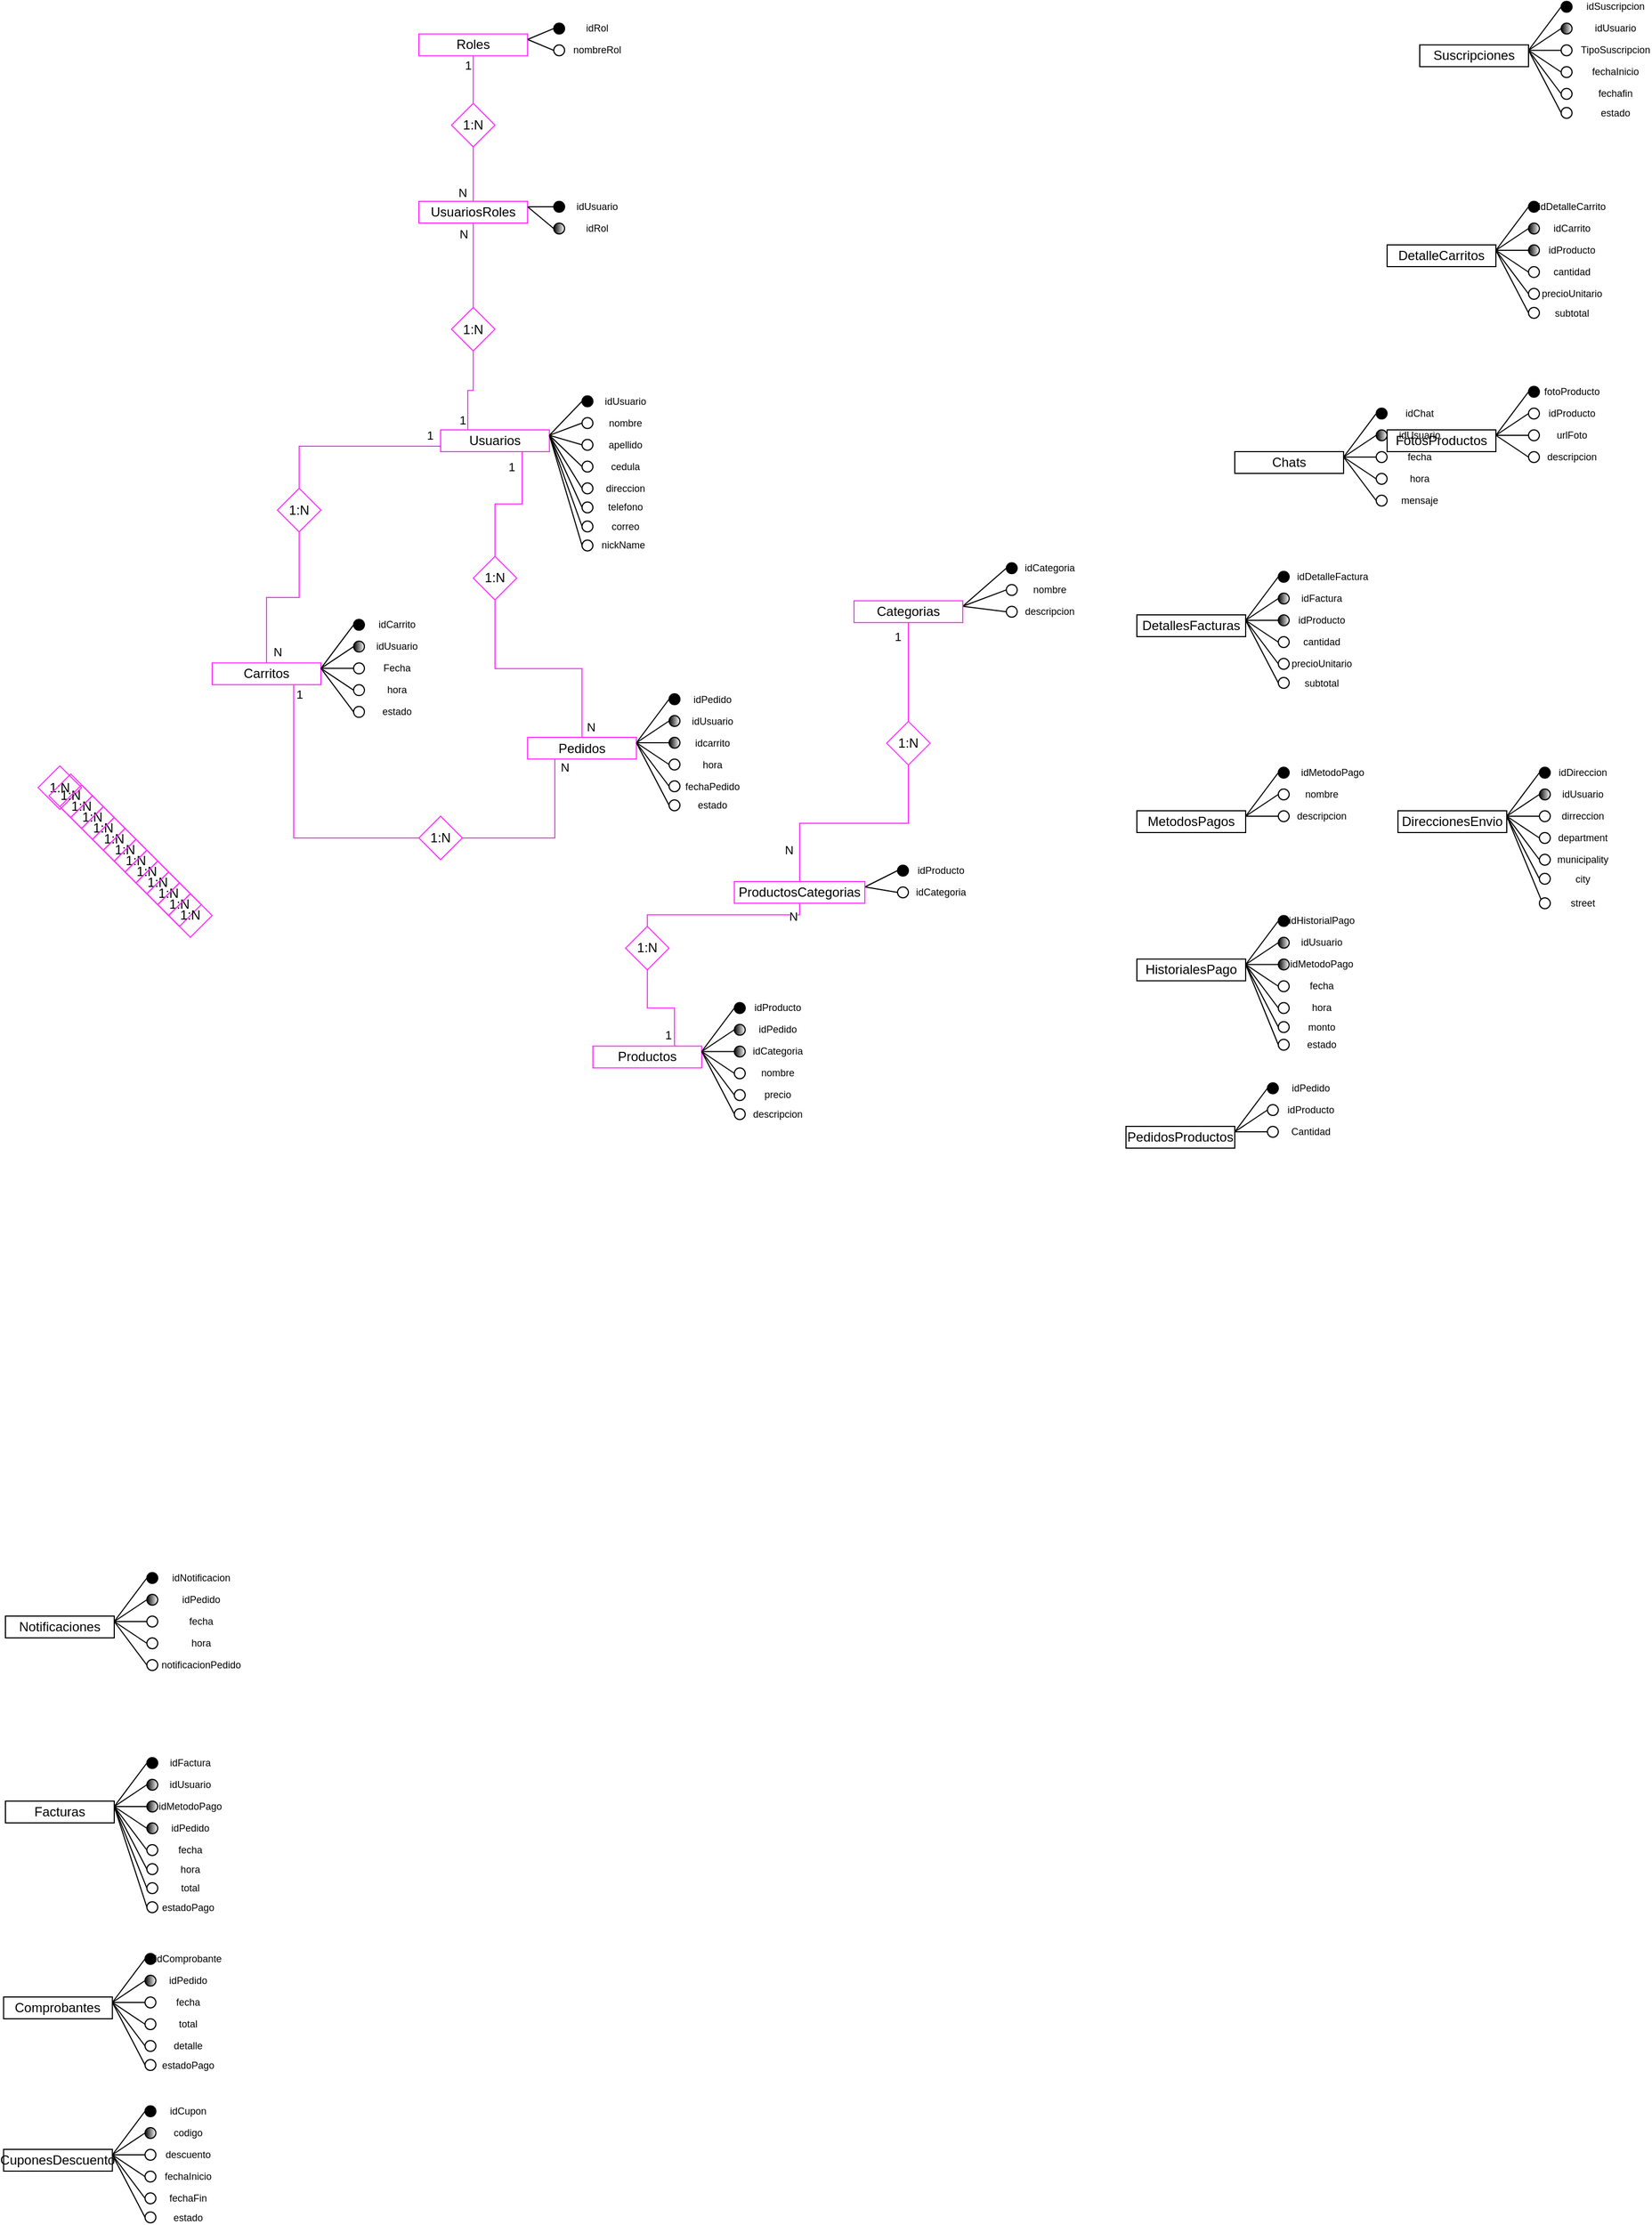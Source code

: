 <mxfile>
    <diagram id="cl9pHFJJxzllaQqiW4cm" name="Página-1">
        <mxGraphModel dx="322" dy="181" grid="1" gridSize="10" guides="1" tooltips="1" connect="1" arrows="1" fold="1" page="1" pageScale="1" pageWidth="827" pageHeight="1169" math="0" shadow="0">
            <root>
                <mxCell id="0"/>
                <mxCell id="1" parent="0"/>
                <mxCell id="548" value="" style="edgeStyle=orthogonalEdgeStyle;html=1;endArrow=none;endFill=0;rounded=0;fillColor=#6a00ff;strokeColor=#FF33FF;exitX=0.75;exitY=1;exitDx=0;exitDy=0;" edge="1" parent="1" source="7" target="547">
                    <mxGeometry relative="1" as="geometry">
                        <mxPoint x="480" y="480" as="sourcePoint"/>
                    </mxGeometry>
                </mxCell>
                <mxCell id="550" value="1" style="edgeLabel;html=1;align=center;verticalAlign=middle;resizable=0;points=[];" vertex="1" connectable="0" parent="548">
                    <mxGeometry x="-0.836" y="-1" relative="1" as="geometry">
                        <mxPoint x="-9" y="4" as="offset"/>
                    </mxGeometry>
                </mxCell>
                <mxCell id="7" value="Usuarios" style="whiteSpace=wrap;html=1;align=center;fillStyle=auto;strokeColor=#FF33FF;fillColor=none;gradientColor=none;gradientDirection=south;" parent="1" vertex="1">
                    <mxGeometry x="430" y="440" width="100" height="20" as="geometry"/>
                </mxCell>
                <mxCell id="35" style="edgeStyle=none;html=1;exitX=0;exitY=1;exitDx=0;exitDy=0;strokeColor=#000000;fontSize=9;" parent="1" source="13" edge="1">
                    <mxGeometry relative="1" as="geometry">
                        <mxPoint x="561.333" y="417.417" as="targetPoint"/>
                    </mxGeometry>
                </mxCell>
                <mxCell id="13" value="" style="ellipse;whiteSpace=wrap;html=1;aspect=fixed;fillStyle=auto;gradientDirection=south;strokeColor=#000000;fillColor=#000000;" parent="1" vertex="1">
                    <mxGeometry x="560" y="408.75" width="10" height="10" as="geometry"/>
                </mxCell>
                <mxCell id="17" value="" style="endArrow=none;html=1;rounded=0;exitX=1;exitY=0.25;exitDx=0;exitDy=0;entryX=0;entryY=0.5;entryDx=0;entryDy=0;strokeColor=#000000;" parent="1" source="7" target="13" edge="1">
                    <mxGeometry relative="1" as="geometry">
                        <mxPoint x="450" y="428.75" as="sourcePoint"/>
                        <mxPoint x="610" y="428.75" as="targetPoint"/>
                    </mxGeometry>
                </mxCell>
                <mxCell id="18" value="" style="ellipse;whiteSpace=wrap;html=1;aspect=fixed;fillStyle=auto;gradientDirection=south;strokeColor=#000000;fillColor=none;" parent="1" vertex="1">
                    <mxGeometry x="560" y="428.75" width="10" height="10" as="geometry"/>
                </mxCell>
                <mxCell id="19" value="" style="endArrow=none;html=1;rounded=0;exitX=1;exitY=0.25;exitDx=0;exitDy=0;entryX=0;entryY=0.5;entryDx=0;entryDy=0;strokeColor=#000000;" parent="1" source="7" target="18" edge="1">
                    <mxGeometry relative="1" as="geometry">
                        <mxPoint x="530" y="481.09" as="sourcePoint"/>
                        <mxPoint x="608.3" y="458.75" as="targetPoint"/>
                    </mxGeometry>
                </mxCell>
                <mxCell id="20" value="" style="ellipse;whiteSpace=wrap;html=1;aspect=fixed;fillStyle=auto;gradientDirection=south;strokeColor=#000000;fillColor=none;" parent="1" vertex="1">
                    <mxGeometry x="560" y="448.75" width="10" height="10" as="geometry"/>
                </mxCell>
                <mxCell id="21" value="" style="endArrow=none;html=1;rounded=0;exitX=1;exitY=0.25;exitDx=0;exitDy=0;entryX=0;entryY=0.5;entryDx=0;entryDy=0;strokeColor=#000000;" parent="1" source="7" target="20" edge="1">
                    <mxGeometry relative="1" as="geometry">
                        <mxPoint x="530" y="511.09" as="sourcePoint"/>
                        <mxPoint x="608.3" y="488.75" as="targetPoint"/>
                    </mxGeometry>
                </mxCell>
                <mxCell id="22" value="" style="ellipse;whiteSpace=wrap;html=1;aspect=fixed;fillStyle=auto;gradientDirection=south;strokeColor=#000000;fillColor=none;" parent="1" vertex="1">
                    <mxGeometry x="560" y="468.75" width="10" height="10" as="geometry"/>
                </mxCell>
                <mxCell id="23" value="" style="endArrow=none;html=1;rounded=0;exitX=1;exitY=0.25;exitDx=0;exitDy=0;entryX=0;entryY=0.5;entryDx=0;entryDy=0;strokeColor=#000000;" parent="1" source="7" target="22" edge="1">
                    <mxGeometry relative="1" as="geometry">
                        <mxPoint x="530" y="541.09" as="sourcePoint"/>
                        <mxPoint x="608.3" y="518.75" as="targetPoint"/>
                    </mxGeometry>
                </mxCell>
                <mxCell id="24" value="" style="ellipse;whiteSpace=wrap;html=1;aspect=fixed;fillStyle=auto;gradientDirection=south;strokeColor=#000000;fillColor=none;" parent="1" vertex="1">
                    <mxGeometry x="560" y="488.75" width="10" height="10" as="geometry"/>
                </mxCell>
                <mxCell id="25" value="" style="endArrow=none;html=1;rounded=0;exitX=1;exitY=0.25;exitDx=0;exitDy=0;entryX=0;entryY=0.5;entryDx=0;entryDy=0;strokeColor=#000000;" parent="1" source="7" target="24" edge="1">
                    <mxGeometry relative="1" as="geometry">
                        <mxPoint x="530" y="571.09" as="sourcePoint"/>
                        <mxPoint x="608.3" y="548.75" as="targetPoint"/>
                    </mxGeometry>
                </mxCell>
                <mxCell id="34" value="idUsuario" style="text;html=1;strokeColor=none;fillColor=none;align=center;verticalAlign=middle;whiteSpace=wrap;rounded=0;fillStyle=auto;strokeWidth=1;fontSize=9;container=0;movable=1;resizable=1;rotatable=1;deletable=1;editable=1;connectable=1;" parent="1" vertex="1">
                    <mxGeometry x="570" y="408.75" width="60" height="10" as="geometry"/>
                </mxCell>
                <mxCell id="37" value="nombre" style="text;html=1;strokeColor=none;fillColor=none;align=center;verticalAlign=middle;whiteSpace=wrap;rounded=0;fillStyle=auto;strokeWidth=1;fontSize=9;" parent="1" vertex="1">
                    <mxGeometry x="570" y="428.75" width="60" height="10" as="geometry"/>
                </mxCell>
                <mxCell id="38" value="apellido" style="text;html=1;strokeColor=none;fillColor=none;align=center;verticalAlign=middle;whiteSpace=wrap;rounded=0;fillStyle=auto;strokeWidth=1;fontSize=9;" parent="1" vertex="1">
                    <mxGeometry x="570" y="448.75" width="60" height="10" as="geometry"/>
                </mxCell>
                <mxCell id="39" value="cedula" style="text;html=1;strokeColor=none;fillColor=none;align=center;verticalAlign=middle;whiteSpace=wrap;rounded=0;fillStyle=auto;strokeWidth=1;fontSize=9;" parent="1" vertex="1">
                    <mxGeometry x="570" y="468.75" width="60" height="10" as="geometry"/>
                </mxCell>
                <mxCell id="40" value="direccion" style="text;html=1;strokeColor=none;fillColor=none;align=center;verticalAlign=middle;whiteSpace=wrap;rounded=0;fillStyle=auto;strokeWidth=1;fontSize=9;" parent="1" vertex="1">
                    <mxGeometry x="570" y="488.75" width="60" height="10" as="geometry"/>
                </mxCell>
                <mxCell id="41" value="" style="ellipse;whiteSpace=wrap;html=1;aspect=fixed;fillStyle=auto;gradientDirection=south;strokeColor=#000000;fillColor=none;" parent="1" vertex="1">
                    <mxGeometry x="560" y="506.25" width="10" height="10" as="geometry"/>
                </mxCell>
                <mxCell id="42" value="" style="endArrow=none;html=1;rounded=0;exitX=1;exitY=0.25;exitDx=0;exitDy=0;entryX=0;entryY=0.5;entryDx=0;entryDy=0;strokeColor=#000000;" parent="1" source="7" target="41" edge="1">
                    <mxGeometry relative="1" as="geometry">
                        <mxPoint x="530" y="471.25" as="sourcePoint"/>
                        <mxPoint x="608.3" y="566.25" as="targetPoint"/>
                    </mxGeometry>
                </mxCell>
                <mxCell id="43" value="telefono" style="text;html=1;strokeColor=none;fillColor=none;align=center;verticalAlign=middle;whiteSpace=wrap;rounded=0;fillStyle=auto;strokeWidth=1;fontSize=9;" parent="1" vertex="1">
                    <mxGeometry x="570" y="506.25" width="60" height="10" as="geometry"/>
                </mxCell>
                <mxCell id="44" value="" style="ellipse;whiteSpace=wrap;html=1;aspect=fixed;fillStyle=auto;gradientDirection=south;strokeColor=#000000;fillColor=none;" parent="1" vertex="1">
                    <mxGeometry x="560" y="523.75" width="10" height="10" as="geometry"/>
                </mxCell>
                <mxCell id="45" value="" style="endArrow=none;html=1;rounded=0;exitX=1;exitY=0.25;exitDx=0;exitDy=0;entryX=0;entryY=0.5;entryDx=0;entryDy=0;strokeColor=#000000;" parent="1" source="7" target="44" edge="1">
                    <mxGeometry relative="1" as="geometry">
                        <mxPoint x="530" y="488.75" as="sourcePoint"/>
                        <mxPoint x="608.3" y="583.75" as="targetPoint"/>
                    </mxGeometry>
                </mxCell>
                <mxCell id="46" value="correo" style="text;html=1;strokeColor=none;fillColor=none;align=center;verticalAlign=middle;whiteSpace=wrap;rounded=0;fillStyle=auto;strokeWidth=1;fontSize=9;" parent="1" vertex="1">
                    <mxGeometry x="570" y="523.75" width="60" height="10" as="geometry"/>
                </mxCell>
                <mxCell id="47" value="" style="ellipse;whiteSpace=wrap;html=1;aspect=fixed;fillStyle=auto;gradientDirection=south;strokeColor=#000000;fillColor=none;" parent="1" vertex="1">
                    <mxGeometry x="560" y="541.25" width="10" height="10" as="geometry"/>
                </mxCell>
                <mxCell id="48" value="" style="endArrow=none;html=1;rounded=0;exitX=1;exitY=0.25;exitDx=0;exitDy=0;entryX=0;entryY=0.5;entryDx=0;entryDy=0;strokeColor=#000000;" parent="1" source="7" target="47" edge="1">
                    <mxGeometry relative="1" as="geometry">
                        <mxPoint x="530" y="506.25" as="sourcePoint"/>
                        <mxPoint x="608.3" y="601.25" as="targetPoint"/>
                    </mxGeometry>
                </mxCell>
                <mxCell id="49" value="nickName" style="text;html=1;strokeColor=none;fillColor=none;align=center;verticalAlign=middle;whiteSpace=wrap;rounded=0;fillStyle=auto;strokeWidth=1;fontSize=9;" parent="1" vertex="1">
                    <mxGeometry x="568.3" y="541.25" width="60" height="10" as="geometry"/>
                </mxCell>
                <mxCell id="77" value="Suscripciones" style="whiteSpace=wrap;html=1;align=center;fillStyle=auto;strokeColor=#000000;fillColor=none;gradientColor=none;gradientDirection=south;" parent="1" vertex="1">
                    <mxGeometry x="1330" y="86.25" width="100" height="20" as="geometry"/>
                </mxCell>
                <mxCell id="78" style="edgeStyle=none;html=1;exitX=0;exitY=1;exitDx=0;exitDy=0;strokeColor=#000000;fontSize=9;" parent="1" source="79" edge="1">
                    <mxGeometry relative="1" as="geometry">
                        <mxPoint x="1461.333" y="54.917" as="targetPoint"/>
                    </mxGeometry>
                </mxCell>
                <mxCell id="79" value="" style="ellipse;whiteSpace=wrap;html=1;aspect=fixed;fillStyle=auto;gradientDirection=south;strokeColor=#000000;fillColor=#000000;" parent="1" vertex="1">
                    <mxGeometry x="1460" y="46.25" width="10" height="10" as="geometry"/>
                </mxCell>
                <mxCell id="80" value="" style="endArrow=none;html=1;rounded=0;exitX=1;exitY=0.25;exitDx=0;exitDy=0;entryX=0;entryY=0.5;entryDx=0;entryDy=0;strokeColor=#000000;" parent="1" source="77" target="79" edge="1">
                    <mxGeometry relative="1" as="geometry">
                        <mxPoint x="1350" y="66.25" as="sourcePoint"/>
                        <mxPoint x="1510" y="66.25" as="targetPoint"/>
                    </mxGeometry>
                </mxCell>
                <mxCell id="81" value="" style="ellipse;whiteSpace=wrap;html=1;aspect=fixed;fillStyle=auto;gradientDirection=west;strokeColor=#000000;fillColor=default;gradientColor=default;" parent="1" vertex="1">
                    <mxGeometry x="1460" y="66.25" width="10" height="10" as="geometry"/>
                </mxCell>
                <mxCell id="82" value="" style="endArrow=none;html=1;rounded=0;exitX=1;exitY=0.25;exitDx=0;exitDy=0;entryX=0;entryY=0.5;entryDx=0;entryDy=0;strokeColor=#000000;" parent="1" source="77" target="81" edge="1">
                    <mxGeometry relative="1" as="geometry">
                        <mxPoint x="1430" y="118.59" as="sourcePoint"/>
                        <mxPoint x="1508.3" y="96.25" as="targetPoint"/>
                    </mxGeometry>
                </mxCell>
                <mxCell id="83" value="" style="ellipse;whiteSpace=wrap;html=1;aspect=fixed;fillStyle=auto;gradientDirection=south;strokeColor=#000000;fillColor=none;" parent="1" vertex="1">
                    <mxGeometry x="1460" y="86.25" width="10" height="10" as="geometry"/>
                </mxCell>
                <mxCell id="84" value="" style="endArrow=none;html=1;rounded=0;exitX=1;exitY=0.25;exitDx=0;exitDy=0;entryX=0;entryY=0.5;entryDx=0;entryDy=0;strokeColor=#000000;" parent="1" source="77" target="83" edge="1">
                    <mxGeometry relative="1" as="geometry">
                        <mxPoint x="1430" y="148.59" as="sourcePoint"/>
                        <mxPoint x="1508.3" y="126.25" as="targetPoint"/>
                    </mxGeometry>
                </mxCell>
                <mxCell id="85" value="" style="ellipse;whiteSpace=wrap;html=1;aspect=fixed;fillStyle=auto;gradientDirection=south;strokeColor=#000000;fillColor=none;" parent="1" vertex="1">
                    <mxGeometry x="1460" y="106.25" width="10" height="10" as="geometry"/>
                </mxCell>
                <mxCell id="86" value="" style="endArrow=none;html=1;rounded=0;exitX=1;exitY=0.25;exitDx=0;exitDy=0;entryX=0;entryY=0.5;entryDx=0;entryDy=0;strokeColor=#000000;" parent="1" source="77" target="85" edge="1">
                    <mxGeometry relative="1" as="geometry">
                        <mxPoint x="1430" y="178.59" as="sourcePoint"/>
                        <mxPoint x="1508.3" y="156.25" as="targetPoint"/>
                    </mxGeometry>
                </mxCell>
                <mxCell id="87" value="" style="ellipse;whiteSpace=wrap;html=1;aspect=fixed;fillStyle=auto;gradientDirection=south;strokeColor=#000000;fillColor=none;" parent="1" vertex="1">
                    <mxGeometry x="1460" y="126.25" width="10" height="10" as="geometry"/>
                </mxCell>
                <mxCell id="88" value="" style="endArrow=none;html=1;rounded=0;exitX=1;exitY=0.25;exitDx=0;exitDy=0;entryX=0;entryY=0.5;entryDx=0;entryDy=0;strokeColor=#000000;" parent="1" source="77" target="87" edge="1">
                    <mxGeometry relative="1" as="geometry">
                        <mxPoint x="1430" y="208.59" as="sourcePoint"/>
                        <mxPoint x="1508.3" y="186.25" as="targetPoint"/>
                    </mxGeometry>
                </mxCell>
                <mxCell id="89" value="idSuscripcion" style="text;html=1;strokeColor=none;fillColor=none;align=center;verticalAlign=middle;whiteSpace=wrap;rounded=0;fillStyle=auto;strokeWidth=1;fontSize=9;container=0;movable=1;resizable=1;rotatable=1;deletable=1;editable=1;connectable=1;" parent="1" vertex="1">
                    <mxGeometry x="1480" y="46.25" width="60" height="10" as="geometry"/>
                </mxCell>
                <mxCell id="90" value="idUsuario" style="text;html=1;strokeColor=none;fillColor=none;align=center;verticalAlign=middle;whiteSpace=wrap;rounded=0;fillStyle=auto;strokeWidth=1;fontSize=9;" parent="1" vertex="1">
                    <mxGeometry x="1480" y="66.25" width="60" height="10" as="geometry"/>
                </mxCell>
                <mxCell id="91" value="TipoSuscripcion" style="text;html=1;strokeColor=none;fillColor=none;align=center;verticalAlign=middle;whiteSpace=wrap;rounded=0;fillStyle=auto;strokeWidth=1;fontSize=9;" parent="1" vertex="1">
                    <mxGeometry x="1480" y="86.25" width="60" height="10" as="geometry"/>
                </mxCell>
                <mxCell id="92" value="fechaInicio" style="text;html=1;strokeColor=none;fillColor=none;align=center;verticalAlign=middle;whiteSpace=wrap;rounded=0;fillStyle=auto;strokeWidth=1;fontSize=9;" parent="1" vertex="1">
                    <mxGeometry x="1480" y="106.25" width="60" height="10" as="geometry"/>
                </mxCell>
                <mxCell id="93" value="fechafin" style="text;html=1;strokeColor=none;fillColor=none;align=center;verticalAlign=middle;whiteSpace=wrap;rounded=0;fillStyle=auto;strokeWidth=1;fontSize=9;" parent="1" vertex="1">
                    <mxGeometry x="1480" y="126.25" width="60" height="10" as="geometry"/>
                </mxCell>
                <mxCell id="94" value="" style="ellipse;whiteSpace=wrap;html=1;aspect=fixed;fillStyle=auto;gradientDirection=south;strokeColor=#000000;fillColor=none;" parent="1" vertex="1">
                    <mxGeometry x="1460" y="143.75" width="10" height="10" as="geometry"/>
                </mxCell>
                <mxCell id="95" value="" style="endArrow=none;html=1;rounded=0;exitX=1;exitY=0.25;exitDx=0;exitDy=0;entryX=0;entryY=0.5;entryDx=0;entryDy=0;strokeColor=#000000;" parent="1" source="77" target="94" edge="1">
                    <mxGeometry relative="1" as="geometry">
                        <mxPoint x="1430" y="108.75" as="sourcePoint"/>
                        <mxPoint x="1508.3" y="203.75" as="targetPoint"/>
                    </mxGeometry>
                </mxCell>
                <mxCell id="96" value="estado" style="text;html=1;strokeColor=none;fillColor=none;align=center;verticalAlign=middle;whiteSpace=wrap;rounded=0;fillStyle=auto;strokeWidth=1;fontSize=9;" parent="1" vertex="1">
                    <mxGeometry x="1480" y="143.75" width="60" height="10" as="geometry"/>
                </mxCell>
                <mxCell id="723" style="edgeStyle=orthogonalEdgeStyle;rounded=0;html=1;exitX=0.75;exitY=1;exitDx=0;exitDy=0;entryX=0;entryY=0.5;entryDx=0;entryDy=0;strokeColor=#FF33FF;endArrow=none;endFill=0;" edge="1" parent="1" source="103" target="565">
                    <mxGeometry relative="1" as="geometry"/>
                </mxCell>
                <mxCell id="725" value="1" style="edgeLabel;html=1;align=center;verticalAlign=middle;resizable=0;points=[];" vertex="1" connectable="0" parent="723">
                    <mxGeometry x="-0.941" relative="1" as="geometry">
                        <mxPoint x="5" y="1" as="offset"/>
                    </mxGeometry>
                </mxCell>
                <mxCell id="103" value="Carritos" style="whiteSpace=wrap;html=1;align=center;fillStyle=auto;strokeColor=#FF33FF;fillColor=none;gradientColor=none;gradientDirection=south;" parent="1" vertex="1">
                    <mxGeometry x="220.0" y="654.16" width="100" height="20" as="geometry"/>
                </mxCell>
                <mxCell id="104" style="edgeStyle=none;html=1;exitX=0;exitY=1;exitDx=0;exitDy=0;strokeColor=#000000;fontSize=9;" parent="1" source="105" edge="1">
                    <mxGeometry relative="1" as="geometry">
                        <mxPoint x="351.333" y="622.827" as="targetPoint"/>
                    </mxGeometry>
                </mxCell>
                <mxCell id="105" value="" style="ellipse;whiteSpace=wrap;html=1;aspect=fixed;fillStyle=auto;gradientDirection=south;strokeColor=#000000;fillColor=#000000;" parent="1" vertex="1">
                    <mxGeometry x="350.0" y="614.16" width="10" height="10" as="geometry"/>
                </mxCell>
                <mxCell id="106" value="" style="endArrow=none;html=1;rounded=0;exitX=1;exitY=0.25;exitDx=0;exitDy=0;entryX=0;entryY=0.5;entryDx=0;entryDy=0;strokeColor=#000000;" parent="1" source="103" target="105" edge="1">
                    <mxGeometry relative="1" as="geometry">
                        <mxPoint x="240.0" y="634.16" as="sourcePoint"/>
                        <mxPoint x="400.0" y="634.16" as="targetPoint"/>
                    </mxGeometry>
                </mxCell>
                <mxCell id="107" value="" style="ellipse;whiteSpace=wrap;html=1;aspect=fixed;fillStyle=auto;gradientDirection=west;strokeColor=#000000;fillColor=default;gradientColor=default;" parent="1" vertex="1">
                    <mxGeometry x="350.0" y="634.16" width="10" height="10" as="geometry"/>
                </mxCell>
                <mxCell id="108" value="" style="endArrow=none;html=1;rounded=0;exitX=1;exitY=0.25;exitDx=0;exitDy=0;entryX=0;entryY=0.5;entryDx=0;entryDy=0;strokeColor=#000000;" parent="1" source="103" target="107" edge="1">
                    <mxGeometry relative="1" as="geometry">
                        <mxPoint x="320.0" y="686.5" as="sourcePoint"/>
                        <mxPoint x="398.3" y="664.16" as="targetPoint"/>
                    </mxGeometry>
                </mxCell>
                <mxCell id="109" value="" style="ellipse;whiteSpace=wrap;html=1;aspect=fixed;fillStyle=auto;gradientDirection=south;strokeColor=#000000;fillColor=none;" parent="1" vertex="1">
                    <mxGeometry x="350.0" y="654.16" width="10" height="10" as="geometry"/>
                </mxCell>
                <mxCell id="110" value="" style="endArrow=none;html=1;rounded=0;exitX=1;exitY=0.25;exitDx=0;exitDy=0;entryX=0;entryY=0.5;entryDx=0;entryDy=0;strokeColor=#000000;" parent="1" source="103" target="109" edge="1">
                    <mxGeometry relative="1" as="geometry">
                        <mxPoint x="320.0" y="716.5" as="sourcePoint"/>
                        <mxPoint x="398.3" y="694.16" as="targetPoint"/>
                    </mxGeometry>
                </mxCell>
                <mxCell id="111" value="" style="ellipse;whiteSpace=wrap;html=1;aspect=fixed;fillStyle=auto;gradientDirection=south;strokeColor=#000000;fillColor=none;" parent="1" vertex="1">
                    <mxGeometry x="350.0" y="674.16" width="10" height="10" as="geometry"/>
                </mxCell>
                <mxCell id="112" value="" style="endArrow=none;html=1;rounded=0;exitX=1;exitY=0.25;exitDx=0;exitDy=0;entryX=0;entryY=0.5;entryDx=0;entryDy=0;strokeColor=#000000;" parent="1" source="103" target="111" edge="1">
                    <mxGeometry relative="1" as="geometry">
                        <mxPoint x="320.0" y="746.5" as="sourcePoint"/>
                        <mxPoint x="398.3" y="724.16" as="targetPoint"/>
                    </mxGeometry>
                </mxCell>
                <mxCell id="113" value="" style="ellipse;whiteSpace=wrap;html=1;aspect=fixed;fillStyle=auto;gradientDirection=south;strokeColor=#000000;fillColor=none;" parent="1" vertex="1">
                    <mxGeometry x="350.0" y="694.16" width="10" height="10" as="geometry"/>
                </mxCell>
                <mxCell id="114" value="" style="endArrow=none;html=1;rounded=0;exitX=1;exitY=0.25;exitDx=0;exitDy=0;entryX=0;entryY=0.5;entryDx=0;entryDy=0;strokeColor=#000000;" parent="1" source="103" target="113" edge="1">
                    <mxGeometry relative="1" as="geometry">
                        <mxPoint x="320.0" y="776.5" as="sourcePoint"/>
                        <mxPoint x="398.3" y="754.16" as="targetPoint"/>
                    </mxGeometry>
                </mxCell>
                <mxCell id="129" value="DetalleCarritos" style="whiteSpace=wrap;html=1;align=center;fillStyle=auto;strokeColor=#000000;fillColor=none;gradientColor=none;gradientDirection=south;" parent="1" vertex="1">
                    <mxGeometry x="1300" y="270" width="100" height="20" as="geometry"/>
                </mxCell>
                <mxCell id="130" style="edgeStyle=none;html=1;exitX=0;exitY=1;exitDx=0;exitDy=0;strokeColor=#000000;fontSize=9;" parent="1" source="131" edge="1">
                    <mxGeometry relative="1" as="geometry">
                        <mxPoint x="1431.333" y="238.667" as="targetPoint"/>
                    </mxGeometry>
                </mxCell>
                <mxCell id="131" value="" style="ellipse;whiteSpace=wrap;html=1;aspect=fixed;fillStyle=auto;gradientDirection=south;strokeColor=#000000;fillColor=#000000;" parent="1" vertex="1">
                    <mxGeometry x="1430" y="230" width="10" height="10" as="geometry"/>
                </mxCell>
                <mxCell id="132" value="" style="endArrow=none;html=1;rounded=0;exitX=1;exitY=0.25;exitDx=0;exitDy=0;entryX=0;entryY=0.5;entryDx=0;entryDy=0;strokeColor=#000000;" parent="1" source="129" target="131" edge="1">
                    <mxGeometry relative="1" as="geometry">
                        <mxPoint x="1320" y="250" as="sourcePoint"/>
                        <mxPoint x="1480" y="250" as="targetPoint"/>
                    </mxGeometry>
                </mxCell>
                <mxCell id="133" value="" style="ellipse;whiteSpace=wrap;html=1;aspect=fixed;fillStyle=auto;gradientDirection=west;strokeColor=#000000;fillColor=default;gradientColor=default;" parent="1" vertex="1">
                    <mxGeometry x="1430" y="250" width="10" height="10" as="geometry"/>
                </mxCell>
                <mxCell id="134" value="" style="endArrow=none;html=1;rounded=0;exitX=1;exitY=0.25;exitDx=0;exitDy=0;entryX=0;entryY=0.5;entryDx=0;entryDy=0;strokeColor=#000000;" parent="1" source="129" target="133" edge="1">
                    <mxGeometry relative="1" as="geometry">
                        <mxPoint x="1400" y="302.34" as="sourcePoint"/>
                        <mxPoint x="1478.3" y="280" as="targetPoint"/>
                    </mxGeometry>
                </mxCell>
                <mxCell id="135" value="" style="ellipse;whiteSpace=wrap;html=1;aspect=fixed;fillStyle=auto;gradientDirection=west;strokeColor=#000000;fillColor=default;gradientColor=default;" parent="1" vertex="1">
                    <mxGeometry x="1430" y="270" width="10" height="10" as="geometry"/>
                </mxCell>
                <mxCell id="136" value="" style="endArrow=none;html=1;rounded=0;exitX=1;exitY=0.25;exitDx=0;exitDy=0;entryX=0;entryY=0.5;entryDx=0;entryDy=0;strokeColor=#000000;" parent="1" source="129" target="135" edge="1">
                    <mxGeometry relative="1" as="geometry">
                        <mxPoint x="1400" y="332.34" as="sourcePoint"/>
                        <mxPoint x="1478.3" y="310" as="targetPoint"/>
                    </mxGeometry>
                </mxCell>
                <mxCell id="137" value="" style="ellipse;whiteSpace=wrap;html=1;aspect=fixed;fillStyle=auto;gradientDirection=south;strokeColor=#000000;fillColor=none;" parent="1" vertex="1">
                    <mxGeometry x="1430" y="290" width="10" height="10" as="geometry"/>
                </mxCell>
                <mxCell id="138" value="" style="endArrow=none;html=1;rounded=0;exitX=1;exitY=0.25;exitDx=0;exitDy=0;entryX=0;entryY=0.5;entryDx=0;entryDy=0;strokeColor=#000000;" parent="1" source="129" target="137" edge="1">
                    <mxGeometry relative="1" as="geometry">
                        <mxPoint x="1400" y="362.34" as="sourcePoint"/>
                        <mxPoint x="1478.3" y="340" as="targetPoint"/>
                    </mxGeometry>
                </mxCell>
                <mxCell id="139" value="" style="ellipse;whiteSpace=wrap;html=1;aspect=fixed;fillStyle=auto;gradientDirection=south;strokeColor=#000000;fillColor=none;" parent="1" vertex="1">
                    <mxGeometry x="1430" y="310" width="10" height="10" as="geometry"/>
                </mxCell>
                <mxCell id="140" value="" style="endArrow=none;html=1;rounded=0;exitX=1;exitY=0.25;exitDx=0;exitDy=0;entryX=0;entryY=0.5;entryDx=0;entryDy=0;strokeColor=#000000;" parent="1" source="129" target="139" edge="1">
                    <mxGeometry relative="1" as="geometry">
                        <mxPoint x="1400" y="392.34" as="sourcePoint"/>
                        <mxPoint x="1478.3" y="370" as="targetPoint"/>
                    </mxGeometry>
                </mxCell>
                <mxCell id="141" value="idDetalleCarrito" style="text;html=1;strokeColor=none;fillColor=none;align=center;verticalAlign=middle;whiteSpace=wrap;rounded=0;fillStyle=auto;strokeWidth=1;fontSize=9;container=0;movable=1;resizable=1;rotatable=1;deletable=1;editable=1;connectable=1;" parent="1" vertex="1">
                    <mxGeometry x="1440" y="230" width="60" height="10" as="geometry"/>
                </mxCell>
                <mxCell id="142" value="idCarrito" style="text;html=1;strokeColor=none;fillColor=none;align=center;verticalAlign=middle;whiteSpace=wrap;rounded=0;fillStyle=auto;strokeWidth=1;fontSize=9;" parent="1" vertex="1">
                    <mxGeometry x="1440" y="250" width="60" height="10" as="geometry"/>
                </mxCell>
                <mxCell id="143" value="idProducto" style="text;html=1;strokeColor=none;fillColor=none;align=center;verticalAlign=middle;whiteSpace=wrap;rounded=0;fillStyle=auto;strokeWidth=1;fontSize=9;" parent="1" vertex="1">
                    <mxGeometry x="1440" y="270" width="60" height="10" as="geometry"/>
                </mxCell>
                <mxCell id="144" value="cantidad" style="text;html=1;strokeColor=none;fillColor=none;align=center;verticalAlign=middle;whiteSpace=wrap;rounded=0;fillStyle=auto;strokeWidth=1;fontSize=9;" parent="1" vertex="1">
                    <mxGeometry x="1440" y="290" width="60" height="10" as="geometry"/>
                </mxCell>
                <mxCell id="145" value="precioUnitario" style="text;html=1;strokeColor=none;fillColor=none;align=center;verticalAlign=middle;whiteSpace=wrap;rounded=0;fillStyle=auto;strokeWidth=1;fontSize=9;" parent="1" vertex="1">
                    <mxGeometry x="1440" y="310" width="60" height="10" as="geometry"/>
                </mxCell>
                <mxCell id="146" value="" style="ellipse;whiteSpace=wrap;html=1;aspect=fixed;fillStyle=auto;gradientDirection=south;strokeColor=#000000;fillColor=none;" parent="1" vertex="1">
                    <mxGeometry x="1430" y="327.5" width="10" height="10" as="geometry"/>
                </mxCell>
                <mxCell id="147" value="" style="endArrow=none;html=1;rounded=0;exitX=1;exitY=0.25;exitDx=0;exitDy=0;entryX=0;entryY=0.5;entryDx=0;entryDy=0;strokeColor=#000000;" parent="1" source="129" target="146" edge="1">
                    <mxGeometry relative="1" as="geometry">
                        <mxPoint x="1400" y="292.5" as="sourcePoint"/>
                        <mxPoint x="1478.3" y="387.5" as="targetPoint"/>
                    </mxGeometry>
                </mxCell>
                <mxCell id="148" value="subtotal" style="text;html=1;strokeColor=none;fillColor=none;align=center;verticalAlign=middle;whiteSpace=wrap;rounded=0;fillStyle=auto;strokeWidth=1;fontSize=9;" parent="1" vertex="1">
                    <mxGeometry x="1440" y="327.5" width="60" height="10" as="geometry"/>
                </mxCell>
                <mxCell id="199" value="Notificaciones" style="whiteSpace=wrap;html=1;align=center;fillStyle=auto;strokeColor=#000000;fillColor=none;gradientColor=none;gradientDirection=south;" parent="1" vertex="1">
                    <mxGeometry x="30" y="1530" width="100" height="20" as="geometry"/>
                </mxCell>
                <mxCell id="200" style="edgeStyle=none;html=1;exitX=0;exitY=1;exitDx=0;exitDy=0;strokeColor=#000000;fontSize=9;" parent="1" source="201" edge="1">
                    <mxGeometry relative="1" as="geometry">
                        <mxPoint x="161.333" y="1498.667" as="targetPoint"/>
                    </mxGeometry>
                </mxCell>
                <mxCell id="201" value="" style="ellipse;whiteSpace=wrap;html=1;aspect=fixed;fillStyle=auto;gradientDirection=south;strokeColor=#000000;fillColor=#000000;" parent="1" vertex="1">
                    <mxGeometry x="160" y="1490" width="10" height="10" as="geometry"/>
                </mxCell>
                <mxCell id="202" value="" style="endArrow=none;html=1;rounded=0;exitX=1;exitY=0.25;exitDx=0;exitDy=0;entryX=0;entryY=0.5;entryDx=0;entryDy=0;strokeColor=#000000;" parent="1" source="199" target="201" edge="1">
                    <mxGeometry relative="1" as="geometry">
                        <mxPoint x="50" y="1510" as="sourcePoint"/>
                        <mxPoint x="210" y="1510" as="targetPoint"/>
                    </mxGeometry>
                </mxCell>
                <mxCell id="203" value="" style="ellipse;whiteSpace=wrap;html=1;aspect=fixed;fillStyle=auto;gradientDirection=west;strokeColor=#000000;fillColor=default;gradientColor=default;" parent="1" vertex="1">
                    <mxGeometry x="160" y="1510" width="10" height="10" as="geometry"/>
                </mxCell>
                <mxCell id="204" value="" style="endArrow=none;html=1;rounded=0;exitX=1;exitY=0.25;exitDx=0;exitDy=0;entryX=0;entryY=0.5;entryDx=0;entryDy=0;strokeColor=#000000;" parent="1" source="199" target="203" edge="1">
                    <mxGeometry relative="1" as="geometry">
                        <mxPoint x="130" y="1562.34" as="sourcePoint"/>
                        <mxPoint x="208.3" y="1540" as="targetPoint"/>
                    </mxGeometry>
                </mxCell>
                <mxCell id="205" value="" style="ellipse;whiteSpace=wrap;html=1;aspect=fixed;fillStyle=auto;gradientDirection=south;strokeColor=#000000;fillColor=none;" parent="1" vertex="1">
                    <mxGeometry x="160" y="1530" width="10" height="10" as="geometry"/>
                </mxCell>
                <mxCell id="206" value="" style="endArrow=none;html=1;rounded=0;exitX=1;exitY=0.25;exitDx=0;exitDy=0;entryX=0;entryY=0.5;entryDx=0;entryDy=0;strokeColor=#000000;" parent="1" source="199" target="205" edge="1">
                    <mxGeometry relative="1" as="geometry">
                        <mxPoint x="130" y="1592.34" as="sourcePoint"/>
                        <mxPoint x="208.3" y="1570" as="targetPoint"/>
                    </mxGeometry>
                </mxCell>
                <mxCell id="207" value="" style="ellipse;whiteSpace=wrap;html=1;aspect=fixed;fillStyle=auto;gradientDirection=south;strokeColor=#000000;fillColor=none;" parent="1" vertex="1">
                    <mxGeometry x="160" y="1550" width="10" height="10" as="geometry"/>
                </mxCell>
                <mxCell id="208" value="" style="endArrow=none;html=1;rounded=0;exitX=1;exitY=0.25;exitDx=0;exitDy=0;entryX=0;entryY=0.5;entryDx=0;entryDy=0;strokeColor=#000000;" parent="1" source="199" target="207" edge="1">
                    <mxGeometry relative="1" as="geometry">
                        <mxPoint x="130" y="1622.34" as="sourcePoint"/>
                        <mxPoint x="208.3" y="1600" as="targetPoint"/>
                    </mxGeometry>
                </mxCell>
                <mxCell id="209" value="" style="ellipse;whiteSpace=wrap;html=1;aspect=fixed;fillStyle=auto;gradientDirection=south;strokeColor=#000000;fillColor=none;" parent="1" vertex="1">
                    <mxGeometry x="160" y="1570" width="10" height="10" as="geometry"/>
                </mxCell>
                <mxCell id="210" value="" style="endArrow=none;html=1;rounded=0;exitX=1;exitY=0.25;exitDx=0;exitDy=0;entryX=0;entryY=0.5;entryDx=0;entryDy=0;strokeColor=#000000;" parent="1" source="199" target="209" edge="1">
                    <mxGeometry relative="1" as="geometry">
                        <mxPoint x="130" y="1652.34" as="sourcePoint"/>
                        <mxPoint x="208.3" y="1630" as="targetPoint"/>
                    </mxGeometry>
                </mxCell>
                <mxCell id="211" value="idNotificacion" style="text;html=1;strokeColor=none;fillColor=none;align=center;verticalAlign=middle;whiteSpace=wrap;rounded=0;fillStyle=auto;strokeWidth=1;fontSize=9;container=0;movable=1;resizable=1;rotatable=1;deletable=1;editable=1;connectable=1;" parent="1" vertex="1">
                    <mxGeometry x="180" y="1490" width="60" height="10" as="geometry"/>
                </mxCell>
                <mxCell id="212" value="idPedido" style="text;html=1;strokeColor=none;fillColor=none;align=center;verticalAlign=middle;whiteSpace=wrap;rounded=0;fillStyle=auto;strokeWidth=1;fontSize=9;" parent="1" vertex="1">
                    <mxGeometry x="180" y="1510" width="60" height="10" as="geometry"/>
                </mxCell>
                <mxCell id="213" value="fecha" style="text;html=1;strokeColor=none;fillColor=none;align=center;verticalAlign=middle;whiteSpace=wrap;rounded=0;fillStyle=auto;strokeWidth=1;fontSize=9;" parent="1" vertex="1">
                    <mxGeometry x="180" y="1530" width="60" height="10" as="geometry"/>
                </mxCell>
                <mxCell id="214" value="hora" style="text;html=1;strokeColor=none;fillColor=none;align=center;verticalAlign=middle;whiteSpace=wrap;rounded=0;fillStyle=auto;strokeWidth=1;fontSize=9;" parent="1" vertex="1">
                    <mxGeometry x="180" y="1550" width="60" height="10" as="geometry"/>
                </mxCell>
                <mxCell id="215" value="notificacionPedido" style="text;html=1;strokeColor=none;fillColor=none;align=center;verticalAlign=middle;whiteSpace=wrap;rounded=0;fillStyle=auto;strokeWidth=1;fontSize=9;" parent="1" vertex="1">
                    <mxGeometry x="180" y="1570" width="60" height="10" as="geometry"/>
                </mxCell>
                <mxCell id="251" value="FotosProductos" style="whiteSpace=wrap;html=1;align=center;fillStyle=auto;strokeColor=#000000;fillColor=none;gradientColor=none;gradientDirection=south;" parent="1" vertex="1">
                    <mxGeometry x="1300" y="440" width="100" height="20" as="geometry"/>
                </mxCell>
                <mxCell id="252" style="edgeStyle=none;html=1;exitX=0;exitY=1;exitDx=0;exitDy=0;strokeColor=#000000;fontSize=9;" parent="1" source="253" edge="1">
                    <mxGeometry relative="1" as="geometry">
                        <mxPoint x="1431.333" y="408.667" as="targetPoint"/>
                    </mxGeometry>
                </mxCell>
                <mxCell id="253" value="" style="ellipse;whiteSpace=wrap;html=1;aspect=fixed;fillStyle=auto;gradientDirection=south;strokeColor=#000000;fillColor=#000000;" parent="1" vertex="1">
                    <mxGeometry x="1430" y="400" width="10" height="10" as="geometry"/>
                </mxCell>
                <mxCell id="254" value="" style="endArrow=none;html=1;rounded=0;exitX=1;exitY=0.25;exitDx=0;exitDy=0;entryX=0;entryY=0.5;entryDx=0;entryDy=0;strokeColor=#000000;" parent="1" source="251" target="253" edge="1">
                    <mxGeometry relative="1" as="geometry">
                        <mxPoint x="1320" y="420" as="sourcePoint"/>
                        <mxPoint x="1480" y="420" as="targetPoint"/>
                    </mxGeometry>
                </mxCell>
                <mxCell id="255" value="" style="ellipse;whiteSpace=wrap;html=1;aspect=fixed;fillStyle=auto;gradientDirection=south;strokeColor=#000000;fillColor=none;" parent="1" vertex="1">
                    <mxGeometry x="1430" y="420" width="10" height="10" as="geometry"/>
                </mxCell>
                <mxCell id="256" value="" style="endArrow=none;html=1;rounded=0;exitX=1;exitY=0.25;exitDx=0;exitDy=0;entryX=0;entryY=0.5;entryDx=0;entryDy=0;strokeColor=#000000;" parent="1" source="251" target="255" edge="1">
                    <mxGeometry relative="1" as="geometry">
                        <mxPoint x="1400" y="472.34" as="sourcePoint"/>
                        <mxPoint x="1478.3" y="450" as="targetPoint"/>
                    </mxGeometry>
                </mxCell>
                <mxCell id="257" value="" style="ellipse;whiteSpace=wrap;html=1;aspect=fixed;fillStyle=auto;gradientDirection=south;strokeColor=#000000;fillColor=none;" parent="1" vertex="1">
                    <mxGeometry x="1430" y="440" width="10" height="10" as="geometry"/>
                </mxCell>
                <mxCell id="258" value="" style="endArrow=none;html=1;rounded=0;exitX=1;exitY=0.25;exitDx=0;exitDy=0;entryX=0;entryY=0.5;entryDx=0;entryDy=0;strokeColor=#000000;" parent="1" source="251" target="257" edge="1">
                    <mxGeometry relative="1" as="geometry">
                        <mxPoint x="1400" y="502.34" as="sourcePoint"/>
                        <mxPoint x="1478.3" y="480" as="targetPoint"/>
                    </mxGeometry>
                </mxCell>
                <mxCell id="259" value="" style="ellipse;whiteSpace=wrap;html=1;aspect=fixed;fillStyle=auto;gradientDirection=south;strokeColor=#000000;fillColor=none;" parent="1" vertex="1">
                    <mxGeometry x="1430" y="460" width="10" height="10" as="geometry"/>
                </mxCell>
                <mxCell id="260" value="" style="endArrow=none;html=1;rounded=0;exitX=1;exitY=0.25;exitDx=0;exitDy=0;entryX=0;entryY=0.5;entryDx=0;entryDy=0;strokeColor=#000000;" parent="1" source="251" target="259" edge="1">
                    <mxGeometry relative="1" as="geometry">
                        <mxPoint x="1400" y="532.34" as="sourcePoint"/>
                        <mxPoint x="1478.3" y="510" as="targetPoint"/>
                    </mxGeometry>
                </mxCell>
                <mxCell id="263" value="fotoProducto" style="text;html=1;strokeColor=none;fillColor=none;align=center;verticalAlign=middle;whiteSpace=wrap;rounded=0;fillStyle=auto;strokeWidth=1;fontSize=9;container=0;movable=1;resizable=1;rotatable=1;deletable=1;editable=1;connectable=1;" parent="1" vertex="1">
                    <mxGeometry x="1440" y="400" width="60" height="10" as="geometry"/>
                </mxCell>
                <mxCell id="264" value="idProducto" style="text;html=1;strokeColor=none;fillColor=none;align=center;verticalAlign=middle;whiteSpace=wrap;rounded=0;fillStyle=auto;strokeWidth=1;fontSize=9;" parent="1" vertex="1">
                    <mxGeometry x="1440" y="420" width="60" height="10" as="geometry"/>
                </mxCell>
                <mxCell id="265" value="urlFoto" style="text;html=1;strokeColor=none;fillColor=none;align=center;verticalAlign=middle;whiteSpace=wrap;rounded=0;fillStyle=auto;strokeWidth=1;fontSize=9;" parent="1" vertex="1">
                    <mxGeometry x="1440" y="440" width="60" height="10" as="geometry"/>
                </mxCell>
                <mxCell id="303" value="DetallesFacturas" style="whiteSpace=wrap;html=1;align=center;fillStyle=auto;strokeColor=#000000;fillColor=none;gradientColor=none;gradientDirection=south;" parent="1" vertex="1">
                    <mxGeometry x="1070" y="610" width="100" height="20" as="geometry"/>
                </mxCell>
                <mxCell id="304" style="edgeStyle=none;html=1;exitX=0;exitY=1;exitDx=0;exitDy=0;strokeColor=#000000;fontSize=9;" parent="1" source="305" edge="1">
                    <mxGeometry relative="1" as="geometry">
                        <mxPoint x="1201.333" y="578.667" as="targetPoint"/>
                    </mxGeometry>
                </mxCell>
                <mxCell id="305" value="" style="ellipse;whiteSpace=wrap;html=1;aspect=fixed;fillStyle=auto;gradientDirection=south;strokeColor=#000000;fillColor=#000000;" parent="1" vertex="1">
                    <mxGeometry x="1200" y="570" width="10" height="10" as="geometry"/>
                </mxCell>
                <mxCell id="306" value="" style="endArrow=none;html=1;rounded=0;exitX=1;exitY=0.25;exitDx=0;exitDy=0;entryX=0;entryY=0.5;entryDx=0;entryDy=0;strokeColor=#000000;" parent="1" source="303" target="305" edge="1">
                    <mxGeometry relative="1" as="geometry">
                        <mxPoint x="1090" y="590" as="sourcePoint"/>
                        <mxPoint x="1250" y="590" as="targetPoint"/>
                    </mxGeometry>
                </mxCell>
                <mxCell id="307" value="" style="ellipse;whiteSpace=wrap;html=1;aspect=fixed;fillStyle=auto;gradientDirection=west;strokeColor=#000000;fillColor=default;gradientColor=default;" parent="1" vertex="1">
                    <mxGeometry x="1200" y="590" width="10" height="10" as="geometry"/>
                </mxCell>
                <mxCell id="308" value="" style="endArrow=none;html=1;rounded=0;exitX=1;exitY=0.25;exitDx=0;exitDy=0;entryX=0;entryY=0.5;entryDx=0;entryDy=0;strokeColor=#000000;" parent="1" source="303" target="307" edge="1">
                    <mxGeometry relative="1" as="geometry">
                        <mxPoint x="1170" y="642.34" as="sourcePoint"/>
                        <mxPoint x="1248.3" y="620" as="targetPoint"/>
                    </mxGeometry>
                </mxCell>
                <mxCell id="309" value="" style="ellipse;whiteSpace=wrap;html=1;aspect=fixed;fillStyle=auto;gradientDirection=west;strokeColor=#000000;fillColor=default;gradientColor=default;" parent="1" vertex="1">
                    <mxGeometry x="1200" y="610" width="10" height="10" as="geometry"/>
                </mxCell>
                <mxCell id="310" value="" style="endArrow=none;html=1;rounded=0;exitX=1;exitY=0.25;exitDx=0;exitDy=0;entryX=0;entryY=0.5;entryDx=0;entryDy=0;strokeColor=#000000;" parent="1" source="303" target="309" edge="1">
                    <mxGeometry relative="1" as="geometry">
                        <mxPoint x="1170" y="672.34" as="sourcePoint"/>
                        <mxPoint x="1248.3" y="650" as="targetPoint"/>
                    </mxGeometry>
                </mxCell>
                <mxCell id="311" value="" style="ellipse;whiteSpace=wrap;html=1;aspect=fixed;fillStyle=auto;gradientDirection=south;strokeColor=#000000;fillColor=none;" parent="1" vertex="1">
                    <mxGeometry x="1200" y="630" width="10" height="10" as="geometry"/>
                </mxCell>
                <mxCell id="312" value="" style="endArrow=none;html=1;rounded=0;exitX=1;exitY=0.25;exitDx=0;exitDy=0;entryX=0;entryY=0.5;entryDx=0;entryDy=0;strokeColor=#000000;" parent="1" source="303" target="311" edge="1">
                    <mxGeometry relative="1" as="geometry">
                        <mxPoint x="1170" y="702.34" as="sourcePoint"/>
                        <mxPoint x="1248.3" y="680" as="targetPoint"/>
                    </mxGeometry>
                </mxCell>
                <mxCell id="313" value="" style="ellipse;whiteSpace=wrap;html=1;aspect=fixed;fillStyle=auto;gradientDirection=south;strokeColor=#000000;fillColor=none;" parent="1" vertex="1">
                    <mxGeometry x="1200" y="650" width="10" height="10" as="geometry"/>
                </mxCell>
                <mxCell id="314" value="" style="endArrow=none;html=1;rounded=0;exitX=1;exitY=0.25;exitDx=0;exitDy=0;entryX=0;entryY=0.5;entryDx=0;entryDy=0;strokeColor=#000000;" parent="1" source="303" target="313" edge="1">
                    <mxGeometry relative="1" as="geometry">
                        <mxPoint x="1170" y="732.34" as="sourcePoint"/>
                        <mxPoint x="1248.3" y="710" as="targetPoint"/>
                    </mxGeometry>
                </mxCell>
                <mxCell id="315" value="idDetalleFactura" style="text;html=1;strokeColor=none;fillColor=none;align=center;verticalAlign=middle;whiteSpace=wrap;rounded=0;fillStyle=auto;strokeWidth=1;fontSize=9;container=0;movable=1;resizable=1;rotatable=1;deletable=1;editable=1;connectable=1;" parent="1" vertex="1">
                    <mxGeometry x="1220" y="570" width="60" height="10" as="geometry"/>
                </mxCell>
                <mxCell id="316" value="idFactura" style="text;html=1;strokeColor=none;fillColor=none;align=center;verticalAlign=middle;whiteSpace=wrap;rounded=0;fillStyle=auto;strokeWidth=1;fontSize=9;" parent="1" vertex="1">
                    <mxGeometry x="1210" y="590" width="60" height="10" as="geometry"/>
                </mxCell>
                <mxCell id="317" value="idProducto" style="text;html=1;strokeColor=none;fillColor=none;align=center;verticalAlign=middle;whiteSpace=wrap;rounded=0;fillStyle=auto;strokeWidth=1;fontSize=9;" parent="1" vertex="1">
                    <mxGeometry x="1210" y="610" width="60" height="10" as="geometry"/>
                </mxCell>
                <mxCell id="318" value="cantidad" style="text;html=1;strokeColor=none;fillColor=none;align=center;verticalAlign=middle;whiteSpace=wrap;rounded=0;fillStyle=auto;strokeWidth=1;fontSize=9;" parent="1" vertex="1">
                    <mxGeometry x="1210" y="630" width="60" height="10" as="geometry"/>
                </mxCell>
                <mxCell id="319" value="precioUnitario" style="text;html=1;strokeColor=none;fillColor=none;align=center;verticalAlign=middle;whiteSpace=wrap;rounded=0;fillStyle=auto;strokeWidth=1;fontSize=9;" parent="1" vertex="1">
                    <mxGeometry x="1210" y="650" width="60" height="10" as="geometry"/>
                </mxCell>
                <mxCell id="320" value="" style="ellipse;whiteSpace=wrap;html=1;aspect=fixed;fillStyle=auto;gradientDirection=south;strokeColor=#000000;fillColor=none;" parent="1" vertex="1">
                    <mxGeometry x="1200" y="667.5" width="10" height="10" as="geometry"/>
                </mxCell>
                <mxCell id="321" value="" style="endArrow=none;html=1;rounded=0;exitX=1;exitY=0.25;exitDx=0;exitDy=0;entryX=0;entryY=0.5;entryDx=0;entryDy=0;strokeColor=#000000;" parent="1" source="303" target="320" edge="1">
                    <mxGeometry relative="1" as="geometry">
                        <mxPoint x="1170" y="632.5" as="sourcePoint"/>
                        <mxPoint x="1248.3" y="727.5" as="targetPoint"/>
                    </mxGeometry>
                </mxCell>
                <mxCell id="322" value="subtotal" style="text;html=1;strokeColor=none;fillColor=none;align=center;verticalAlign=middle;whiteSpace=wrap;rounded=0;fillStyle=auto;strokeWidth=1;fontSize=9;" parent="1" vertex="1">
                    <mxGeometry x="1210" y="667.5" width="60" height="10" as="geometry"/>
                </mxCell>
                <mxCell id="329" value="Facturas" style="whiteSpace=wrap;html=1;align=center;fillStyle=auto;strokeColor=#000000;fillColor=none;gradientColor=none;gradientDirection=south;" parent="1" vertex="1">
                    <mxGeometry x="30" y="1700" width="100" height="20" as="geometry"/>
                </mxCell>
                <mxCell id="330" style="edgeStyle=none;html=1;exitX=0;exitY=1;exitDx=0;exitDy=0;strokeColor=#000000;fontSize=9;" parent="1" source="331" edge="1">
                    <mxGeometry relative="1" as="geometry">
                        <mxPoint x="161.333" y="1668.667" as="targetPoint"/>
                    </mxGeometry>
                </mxCell>
                <mxCell id="331" value="" style="ellipse;whiteSpace=wrap;html=1;aspect=fixed;fillStyle=auto;gradientDirection=south;strokeColor=#000000;fillColor=#000000;" parent="1" vertex="1">
                    <mxGeometry x="160" y="1660" width="10" height="10" as="geometry"/>
                </mxCell>
                <mxCell id="332" value="" style="endArrow=none;html=1;rounded=0;exitX=1;exitY=0.25;exitDx=0;exitDy=0;entryX=0;entryY=0.5;entryDx=0;entryDy=0;strokeColor=#000000;" parent="1" source="329" target="331" edge="1">
                    <mxGeometry relative="1" as="geometry">
                        <mxPoint x="50" y="1680" as="sourcePoint"/>
                        <mxPoint x="210" y="1680" as="targetPoint"/>
                    </mxGeometry>
                </mxCell>
                <mxCell id="333" value="" style="ellipse;whiteSpace=wrap;html=1;aspect=fixed;fillStyle=auto;gradientDirection=west;strokeColor=#000000;fillColor=default;gradientColor=default;" parent="1" vertex="1">
                    <mxGeometry x="160" y="1680" width="10" height="10" as="geometry"/>
                </mxCell>
                <mxCell id="334" value="" style="endArrow=none;html=1;rounded=0;exitX=1;exitY=0.25;exitDx=0;exitDy=0;entryX=0;entryY=0.5;entryDx=0;entryDy=0;strokeColor=#000000;" parent="1" source="329" target="333" edge="1">
                    <mxGeometry relative="1" as="geometry">
                        <mxPoint x="130" y="1732.34" as="sourcePoint"/>
                        <mxPoint x="208.3" y="1710" as="targetPoint"/>
                    </mxGeometry>
                </mxCell>
                <mxCell id="335" value="" style="ellipse;whiteSpace=wrap;html=1;aspect=fixed;fillStyle=auto;gradientDirection=west;strokeColor=#000000;fillColor=default;gradientColor=default;" parent="1" vertex="1">
                    <mxGeometry x="160" y="1700" width="10" height="10" as="geometry"/>
                </mxCell>
                <mxCell id="336" value="" style="endArrow=none;html=1;rounded=0;exitX=1;exitY=0.25;exitDx=0;exitDy=0;entryX=0;entryY=0.5;entryDx=0;entryDy=0;strokeColor=#000000;" parent="1" source="329" target="335" edge="1">
                    <mxGeometry relative="1" as="geometry">
                        <mxPoint x="130" y="1762.34" as="sourcePoint"/>
                        <mxPoint x="208.3" y="1740" as="targetPoint"/>
                    </mxGeometry>
                </mxCell>
                <mxCell id="337" value="" style="ellipse;whiteSpace=wrap;html=1;aspect=fixed;fillStyle=auto;gradientDirection=west;strokeColor=#000000;fillColor=default;gradientColor=default;" parent="1" vertex="1">
                    <mxGeometry x="160" y="1720" width="10" height="10" as="geometry"/>
                </mxCell>
                <mxCell id="338" value="" style="endArrow=none;html=1;rounded=0;exitX=1;exitY=0.25;exitDx=0;exitDy=0;entryX=0;entryY=0.5;entryDx=0;entryDy=0;strokeColor=#000000;" parent="1" source="329" target="337" edge="1">
                    <mxGeometry relative="1" as="geometry">
                        <mxPoint x="130" y="1792.34" as="sourcePoint"/>
                        <mxPoint x="208.3" y="1770" as="targetPoint"/>
                    </mxGeometry>
                </mxCell>
                <mxCell id="339" value="" style="ellipse;whiteSpace=wrap;html=1;aspect=fixed;fillStyle=auto;gradientDirection=south;strokeColor=#000000;fillColor=none;" parent="1" vertex="1">
                    <mxGeometry x="160" y="1740" width="10" height="10" as="geometry"/>
                </mxCell>
                <mxCell id="340" value="" style="endArrow=none;html=1;rounded=0;exitX=1;exitY=0.25;exitDx=0;exitDy=0;entryX=0;entryY=0.5;entryDx=0;entryDy=0;strokeColor=#000000;" parent="1" source="329" target="339" edge="1">
                    <mxGeometry relative="1" as="geometry">
                        <mxPoint x="130" y="1822.34" as="sourcePoint"/>
                        <mxPoint x="208.3" y="1800" as="targetPoint"/>
                    </mxGeometry>
                </mxCell>
                <mxCell id="341" value="idFactura" style="text;html=1;strokeColor=none;fillColor=none;align=center;verticalAlign=middle;whiteSpace=wrap;rounded=0;fillStyle=auto;strokeWidth=1;fontSize=9;container=0;movable=1;resizable=1;rotatable=1;deletable=1;editable=1;connectable=1;" parent="1" vertex="1">
                    <mxGeometry x="170" y="1660" width="60" height="10" as="geometry"/>
                </mxCell>
                <mxCell id="342" value="idUsuario" style="text;html=1;strokeColor=none;fillColor=none;align=center;verticalAlign=middle;whiteSpace=wrap;rounded=0;fillStyle=auto;strokeWidth=1;fontSize=9;" parent="1" vertex="1">
                    <mxGeometry x="170" y="1680" width="60" height="10" as="geometry"/>
                </mxCell>
                <mxCell id="343" value="idMetodoPago" style="text;html=1;strokeColor=none;fillColor=none;align=center;verticalAlign=middle;whiteSpace=wrap;rounded=0;fillStyle=auto;strokeWidth=1;fontSize=9;" parent="1" vertex="1">
                    <mxGeometry x="170" y="1700" width="60" height="10" as="geometry"/>
                </mxCell>
                <mxCell id="344" value="idPedido" style="text;html=1;strokeColor=none;fillColor=none;align=center;verticalAlign=middle;whiteSpace=wrap;rounded=0;fillStyle=auto;strokeWidth=1;fontSize=9;" parent="1" vertex="1">
                    <mxGeometry x="170" y="1720" width="60" height="10" as="geometry"/>
                </mxCell>
                <mxCell id="345" value="fecha" style="text;html=1;strokeColor=none;fillColor=none;align=center;verticalAlign=middle;whiteSpace=wrap;rounded=0;fillStyle=auto;strokeWidth=1;fontSize=9;" parent="1" vertex="1">
                    <mxGeometry x="170" y="1740" width="60" height="10" as="geometry"/>
                </mxCell>
                <mxCell id="346" value="" style="ellipse;whiteSpace=wrap;html=1;aspect=fixed;fillStyle=auto;gradientDirection=south;strokeColor=#000000;fillColor=none;" parent="1" vertex="1">
                    <mxGeometry x="160" y="1757.5" width="10" height="10" as="geometry"/>
                </mxCell>
                <mxCell id="347" value="" style="endArrow=none;html=1;rounded=0;exitX=1;exitY=0.25;exitDx=0;exitDy=0;entryX=0;entryY=0.5;entryDx=0;entryDy=0;strokeColor=#000000;" parent="1" source="329" target="346" edge="1">
                    <mxGeometry relative="1" as="geometry">
                        <mxPoint x="130" y="1722.5" as="sourcePoint"/>
                        <mxPoint x="208.3" y="1817.5" as="targetPoint"/>
                    </mxGeometry>
                </mxCell>
                <mxCell id="348" value="hora" style="text;html=1;strokeColor=none;fillColor=none;align=center;verticalAlign=middle;whiteSpace=wrap;rounded=0;fillStyle=auto;strokeWidth=1;fontSize=9;" parent="1" vertex="1">
                    <mxGeometry x="170" y="1757.5" width="60" height="10" as="geometry"/>
                </mxCell>
                <mxCell id="349" value="" style="ellipse;whiteSpace=wrap;html=1;aspect=fixed;fillStyle=auto;gradientDirection=south;strokeColor=#000000;fillColor=none;" parent="1" vertex="1">
                    <mxGeometry x="160" y="1775" width="10" height="10" as="geometry"/>
                </mxCell>
                <mxCell id="350" value="" style="endArrow=none;html=1;rounded=0;exitX=1;exitY=0.25;exitDx=0;exitDy=0;entryX=0;entryY=0.5;entryDx=0;entryDy=0;strokeColor=#000000;" parent="1" source="329" target="349" edge="1">
                    <mxGeometry relative="1" as="geometry">
                        <mxPoint x="130" y="1740" as="sourcePoint"/>
                        <mxPoint x="208.3" y="1835" as="targetPoint"/>
                    </mxGeometry>
                </mxCell>
                <mxCell id="351" value="total" style="text;html=1;strokeColor=none;fillColor=none;align=center;verticalAlign=middle;whiteSpace=wrap;rounded=0;fillStyle=auto;strokeWidth=1;fontSize=9;" parent="1" vertex="1">
                    <mxGeometry x="170" y="1775" width="60" height="10" as="geometry"/>
                </mxCell>
                <mxCell id="352" value="" style="ellipse;whiteSpace=wrap;html=1;aspect=fixed;fillStyle=auto;gradientDirection=south;strokeColor=#000000;fillColor=none;" parent="1" vertex="1">
                    <mxGeometry x="160" y="1792.5" width="10" height="10" as="geometry"/>
                </mxCell>
                <mxCell id="353" value="" style="endArrow=none;html=1;rounded=0;exitX=1;exitY=0.25;exitDx=0;exitDy=0;entryX=0;entryY=0.5;entryDx=0;entryDy=0;strokeColor=#000000;" parent="1" source="329" target="352" edge="1">
                    <mxGeometry relative="1" as="geometry">
                        <mxPoint x="130" y="1757.5" as="sourcePoint"/>
                        <mxPoint x="208.3" y="1852.5" as="targetPoint"/>
                    </mxGeometry>
                </mxCell>
                <mxCell id="354" value="estadoPago" style="text;html=1;strokeColor=none;fillColor=none;align=center;verticalAlign=middle;whiteSpace=wrap;rounded=0;fillStyle=auto;strokeWidth=1;fontSize=9;" parent="1" vertex="1">
                    <mxGeometry x="168.3" y="1792.5" width="60" height="10" as="geometry"/>
                </mxCell>
                <mxCell id="355" value="Comprobantes" style="whiteSpace=wrap;html=1;align=center;fillStyle=auto;strokeColor=#000000;fillColor=none;gradientColor=none;gradientDirection=south;" parent="1" vertex="1">
                    <mxGeometry x="28.3" y="1880" width="100" height="20" as="geometry"/>
                </mxCell>
                <mxCell id="356" style="edgeStyle=none;html=1;exitX=0;exitY=1;exitDx=0;exitDy=0;strokeColor=#000000;fontSize=9;" parent="1" source="357" edge="1">
                    <mxGeometry relative="1" as="geometry">
                        <mxPoint x="159.633" y="1848.667" as="targetPoint"/>
                    </mxGeometry>
                </mxCell>
                <mxCell id="357" value="" style="ellipse;whiteSpace=wrap;html=1;aspect=fixed;fillStyle=auto;gradientDirection=south;strokeColor=#000000;fillColor=#000000;" parent="1" vertex="1">
                    <mxGeometry x="158.3" y="1840" width="10" height="10" as="geometry"/>
                </mxCell>
                <mxCell id="358" value="" style="endArrow=none;html=1;rounded=0;exitX=1;exitY=0.25;exitDx=0;exitDy=0;entryX=0;entryY=0.5;entryDx=0;entryDy=0;strokeColor=#000000;" parent="1" source="355" target="357" edge="1">
                    <mxGeometry relative="1" as="geometry">
                        <mxPoint x="48.3" y="1860" as="sourcePoint"/>
                        <mxPoint x="208.3" y="1860" as="targetPoint"/>
                    </mxGeometry>
                </mxCell>
                <mxCell id="359" value="" style="ellipse;whiteSpace=wrap;html=1;aspect=fixed;fillStyle=auto;gradientDirection=west;strokeColor=#000000;fillColor=default;gradientColor=default;" parent="1" vertex="1">
                    <mxGeometry x="158.3" y="1860" width="10" height="10" as="geometry"/>
                </mxCell>
                <mxCell id="360" value="" style="endArrow=none;html=1;rounded=0;exitX=1;exitY=0.25;exitDx=0;exitDy=0;entryX=0;entryY=0.5;entryDx=0;entryDy=0;strokeColor=#000000;" parent="1" source="355" target="359" edge="1">
                    <mxGeometry relative="1" as="geometry">
                        <mxPoint x="128.3" y="1912.34" as="sourcePoint"/>
                        <mxPoint x="206.6" y="1890" as="targetPoint"/>
                    </mxGeometry>
                </mxCell>
                <mxCell id="361" value="" style="ellipse;whiteSpace=wrap;html=1;aspect=fixed;fillStyle=auto;gradientDirection=south;strokeColor=#000000;fillColor=none;" parent="1" vertex="1">
                    <mxGeometry x="158.3" y="1880" width="10" height="10" as="geometry"/>
                </mxCell>
                <mxCell id="362" value="" style="endArrow=none;html=1;rounded=0;exitX=1;exitY=0.25;exitDx=0;exitDy=0;entryX=0;entryY=0.5;entryDx=0;entryDy=0;strokeColor=#000000;" parent="1" source="355" target="361" edge="1">
                    <mxGeometry relative="1" as="geometry">
                        <mxPoint x="128.3" y="1942.34" as="sourcePoint"/>
                        <mxPoint x="206.6" y="1920" as="targetPoint"/>
                    </mxGeometry>
                </mxCell>
                <mxCell id="363" value="" style="ellipse;whiteSpace=wrap;html=1;aspect=fixed;fillStyle=auto;gradientDirection=south;strokeColor=#000000;fillColor=none;" parent="1" vertex="1">
                    <mxGeometry x="158.3" y="1900" width="10" height="10" as="geometry"/>
                </mxCell>
                <mxCell id="364" value="" style="endArrow=none;html=1;rounded=0;exitX=1;exitY=0.25;exitDx=0;exitDy=0;entryX=0;entryY=0.5;entryDx=0;entryDy=0;strokeColor=#000000;" parent="1" source="355" target="363" edge="1">
                    <mxGeometry relative="1" as="geometry">
                        <mxPoint x="128.3" y="1972.34" as="sourcePoint"/>
                        <mxPoint x="206.6" y="1950" as="targetPoint"/>
                    </mxGeometry>
                </mxCell>
                <mxCell id="365" value="" style="ellipse;whiteSpace=wrap;html=1;aspect=fixed;fillStyle=auto;gradientDirection=south;strokeColor=#000000;fillColor=none;" parent="1" vertex="1">
                    <mxGeometry x="158.3" y="1920" width="10" height="10" as="geometry"/>
                </mxCell>
                <mxCell id="366" value="" style="endArrow=none;html=1;rounded=0;exitX=1;exitY=0.25;exitDx=0;exitDy=0;entryX=0;entryY=0.5;entryDx=0;entryDy=0;strokeColor=#000000;" parent="1" source="355" target="365" edge="1">
                    <mxGeometry relative="1" as="geometry">
                        <mxPoint x="128.3" y="2002.34" as="sourcePoint"/>
                        <mxPoint x="206.6" y="1980" as="targetPoint"/>
                    </mxGeometry>
                </mxCell>
                <mxCell id="367" value="idComprobante" style="text;html=1;strokeColor=none;fillColor=none;align=center;verticalAlign=middle;whiteSpace=wrap;rounded=0;fillStyle=auto;strokeWidth=1;fontSize=9;container=0;movable=1;resizable=1;rotatable=1;deletable=1;editable=1;connectable=1;" parent="1" vertex="1">
                    <mxGeometry x="168.3" y="1840" width="60" height="10" as="geometry"/>
                </mxCell>
                <mxCell id="368" value="idPedido" style="text;html=1;strokeColor=none;fillColor=none;align=center;verticalAlign=middle;whiteSpace=wrap;rounded=0;fillStyle=auto;strokeWidth=1;fontSize=9;" parent="1" vertex="1">
                    <mxGeometry x="168.3" y="1860" width="60" height="10" as="geometry"/>
                </mxCell>
                <mxCell id="369" value="fecha" style="text;html=1;strokeColor=none;fillColor=none;align=center;verticalAlign=middle;whiteSpace=wrap;rounded=0;fillStyle=auto;strokeWidth=1;fontSize=9;" parent="1" vertex="1">
                    <mxGeometry x="168.3" y="1880" width="60" height="10" as="geometry"/>
                </mxCell>
                <mxCell id="370" value="total" style="text;html=1;strokeColor=none;fillColor=none;align=center;verticalAlign=middle;whiteSpace=wrap;rounded=0;fillStyle=auto;strokeWidth=1;fontSize=9;" parent="1" vertex="1">
                    <mxGeometry x="168.3" y="1900" width="60" height="10" as="geometry"/>
                </mxCell>
                <mxCell id="371" value="detalle" style="text;html=1;strokeColor=none;fillColor=none;align=center;verticalAlign=middle;whiteSpace=wrap;rounded=0;fillStyle=auto;strokeWidth=1;fontSize=9;" parent="1" vertex="1">
                    <mxGeometry x="168.3" y="1920" width="60" height="10" as="geometry"/>
                </mxCell>
                <mxCell id="372" value="" style="ellipse;whiteSpace=wrap;html=1;aspect=fixed;fillStyle=auto;gradientDirection=south;strokeColor=#000000;fillColor=none;" parent="1" vertex="1">
                    <mxGeometry x="158.3" y="1937.5" width="10" height="10" as="geometry"/>
                </mxCell>
                <mxCell id="373" value="" style="endArrow=none;html=1;rounded=0;exitX=1;exitY=0.25;exitDx=0;exitDy=0;entryX=0;entryY=0.5;entryDx=0;entryDy=0;strokeColor=#000000;" parent="1" source="355" target="372" edge="1">
                    <mxGeometry relative="1" as="geometry">
                        <mxPoint x="128.3" y="1902.5" as="sourcePoint"/>
                        <mxPoint x="206.6" y="1997.5" as="targetPoint"/>
                    </mxGeometry>
                </mxCell>
                <mxCell id="374" value="estadoPago" style="text;html=1;strokeColor=none;fillColor=none;align=center;verticalAlign=middle;whiteSpace=wrap;rounded=0;fillStyle=auto;strokeWidth=1;fontSize=9;" parent="1" vertex="1">
                    <mxGeometry x="168.3" y="1937.5" width="60" height="10" as="geometry"/>
                </mxCell>
                <mxCell id="381" value="MetodosPagos" style="whiteSpace=wrap;html=1;align=center;fillStyle=auto;strokeColor=#000000;fillColor=none;gradientColor=none;gradientDirection=south;" parent="1" vertex="1">
                    <mxGeometry x="1070" y="790" width="100" height="20" as="geometry"/>
                </mxCell>
                <mxCell id="382" style="edgeStyle=none;html=1;exitX=0;exitY=1;exitDx=0;exitDy=0;strokeColor=#000000;fontSize=9;" parent="1" source="383" edge="1">
                    <mxGeometry relative="1" as="geometry">
                        <mxPoint x="1201.333" y="758.667" as="targetPoint"/>
                    </mxGeometry>
                </mxCell>
                <mxCell id="383" value="" style="ellipse;whiteSpace=wrap;html=1;aspect=fixed;fillStyle=auto;gradientDirection=south;strokeColor=#000000;fillColor=#000000;" parent="1" vertex="1">
                    <mxGeometry x="1200" y="750" width="10" height="10" as="geometry"/>
                </mxCell>
                <mxCell id="384" value="" style="endArrow=none;html=1;rounded=0;exitX=1;exitY=0.25;exitDx=0;exitDy=0;entryX=0;entryY=0.5;entryDx=0;entryDy=0;strokeColor=#000000;" parent="1" source="381" target="383" edge="1">
                    <mxGeometry relative="1" as="geometry">
                        <mxPoint x="1090" y="770" as="sourcePoint"/>
                        <mxPoint x="1250" y="770" as="targetPoint"/>
                    </mxGeometry>
                </mxCell>
                <mxCell id="385" value="" style="ellipse;whiteSpace=wrap;html=1;aspect=fixed;fillStyle=auto;gradientDirection=south;strokeColor=#000000;fillColor=none;" parent="1" vertex="1">
                    <mxGeometry x="1200" y="770" width="10" height="10" as="geometry"/>
                </mxCell>
                <mxCell id="386" value="" style="endArrow=none;html=1;rounded=0;exitX=1;exitY=0.25;exitDx=0;exitDy=0;entryX=0;entryY=0.5;entryDx=0;entryDy=0;strokeColor=#000000;" parent="1" source="381" target="385" edge="1">
                    <mxGeometry relative="1" as="geometry">
                        <mxPoint x="1170" y="822.34" as="sourcePoint"/>
                        <mxPoint x="1248.3" y="800" as="targetPoint"/>
                    </mxGeometry>
                </mxCell>
                <mxCell id="387" value="" style="ellipse;whiteSpace=wrap;html=1;aspect=fixed;fillStyle=auto;gradientDirection=south;strokeColor=#000000;fillColor=none;" parent="1" vertex="1">
                    <mxGeometry x="1200" y="790" width="10" height="10" as="geometry"/>
                </mxCell>
                <mxCell id="388" value="" style="endArrow=none;html=1;rounded=0;exitX=1;exitY=0.25;exitDx=0;exitDy=0;entryX=0;entryY=0.5;entryDx=0;entryDy=0;strokeColor=#000000;" parent="1" source="381" target="387" edge="1">
                    <mxGeometry relative="1" as="geometry">
                        <mxPoint x="1170" y="852.34" as="sourcePoint"/>
                        <mxPoint x="1248.3" y="830" as="targetPoint"/>
                    </mxGeometry>
                </mxCell>
                <mxCell id="393" value="idMetodoPago" style="text;html=1;strokeColor=none;fillColor=none;align=center;verticalAlign=middle;whiteSpace=wrap;rounded=0;fillStyle=auto;strokeWidth=1;fontSize=9;container=0;movable=1;resizable=1;rotatable=1;deletable=1;editable=1;connectable=1;" parent="1" vertex="1">
                    <mxGeometry x="1220" y="750" width="60" height="10" as="geometry"/>
                </mxCell>
                <mxCell id="394" value="nombre" style="text;html=1;strokeColor=none;fillColor=none;align=center;verticalAlign=middle;whiteSpace=wrap;rounded=0;fillStyle=auto;strokeWidth=1;fontSize=9;" parent="1" vertex="1">
                    <mxGeometry x="1210" y="770" width="60" height="10" as="geometry"/>
                </mxCell>
                <mxCell id="395" value="descripcion" style="text;html=1;strokeColor=none;fillColor=none;align=center;verticalAlign=middle;whiteSpace=wrap;rounded=0;fillStyle=auto;strokeWidth=1;fontSize=9;" parent="1" vertex="1">
                    <mxGeometry x="1210" y="790" width="60" height="10" as="geometry"/>
                </mxCell>
                <mxCell id="412" value="descripcion" style="text;html=1;strokeColor=none;fillColor=none;align=center;verticalAlign=middle;whiteSpace=wrap;rounded=0;fillStyle=auto;strokeWidth=1;fontSize=9;" parent="1" vertex="1">
                    <mxGeometry x="1440" y="460" width="60" height="10" as="geometry"/>
                </mxCell>
                <mxCell id="413" value="DireccionesEnvio" style="whiteSpace=wrap;html=1;align=center;fillStyle=auto;strokeColor=#000000;fillColor=none;gradientColor=none;gradientDirection=south;" parent="1" vertex="1">
                    <mxGeometry x="1310" y="790" width="100" height="20" as="geometry"/>
                </mxCell>
                <mxCell id="414" style="edgeStyle=none;html=1;exitX=0;exitY=1;exitDx=0;exitDy=0;strokeColor=#000000;fontSize=9;" parent="1" source="415" edge="1">
                    <mxGeometry relative="1" as="geometry">
                        <mxPoint x="1441.333" y="758.667" as="targetPoint"/>
                    </mxGeometry>
                </mxCell>
                <mxCell id="415" value="" style="ellipse;whiteSpace=wrap;html=1;aspect=fixed;fillStyle=auto;gradientDirection=south;strokeColor=#000000;fillColor=#000000;" parent="1" vertex="1">
                    <mxGeometry x="1440" y="750" width="10" height="10" as="geometry"/>
                </mxCell>
                <mxCell id="416" value="" style="endArrow=none;html=1;rounded=0;exitX=1;exitY=0.25;exitDx=0;exitDy=0;entryX=0;entryY=0.5;entryDx=0;entryDy=0;strokeColor=#000000;" parent="1" source="413" target="415" edge="1">
                    <mxGeometry relative="1" as="geometry">
                        <mxPoint x="1330" y="770" as="sourcePoint"/>
                        <mxPoint x="1490" y="770" as="targetPoint"/>
                    </mxGeometry>
                </mxCell>
                <mxCell id="417" value="" style="ellipse;whiteSpace=wrap;html=1;aspect=fixed;fillStyle=auto;gradientDirection=west;strokeColor=#000000;fillColor=default;gradientColor=default;" parent="1" vertex="1">
                    <mxGeometry x="1440" y="770" width="10" height="10" as="geometry"/>
                </mxCell>
                <mxCell id="418" value="" style="endArrow=none;html=1;rounded=0;exitX=1;exitY=0.25;exitDx=0;exitDy=0;entryX=0;entryY=0.5;entryDx=0;entryDy=0;strokeColor=#000000;" parent="1" source="413" target="417" edge="1">
                    <mxGeometry relative="1" as="geometry">
                        <mxPoint x="1410" y="822.34" as="sourcePoint"/>
                        <mxPoint x="1488.3" y="800" as="targetPoint"/>
                    </mxGeometry>
                </mxCell>
                <mxCell id="419" value="" style="ellipse;whiteSpace=wrap;html=1;aspect=fixed;fillStyle=auto;gradientDirection=south;strokeColor=#000000;fillColor=none;" parent="1" vertex="1">
                    <mxGeometry x="1440" y="790" width="10" height="10" as="geometry"/>
                </mxCell>
                <mxCell id="420" value="" style="endArrow=none;html=1;rounded=0;exitX=1;exitY=0.25;exitDx=0;exitDy=0;entryX=0;entryY=0.5;entryDx=0;entryDy=0;strokeColor=#000000;" parent="1" source="413" target="419" edge="1">
                    <mxGeometry relative="1" as="geometry">
                        <mxPoint x="1410" y="852.34" as="sourcePoint"/>
                        <mxPoint x="1488.3" y="830" as="targetPoint"/>
                    </mxGeometry>
                </mxCell>
                <mxCell id="421" value="" style="ellipse;whiteSpace=wrap;html=1;aspect=fixed;fillStyle=auto;gradientDirection=south;strokeColor=#000000;fillColor=none;" parent="1" vertex="1">
                    <mxGeometry x="1440" y="810" width="10" height="10" as="geometry"/>
                </mxCell>
                <mxCell id="422" value="" style="endArrow=none;html=1;rounded=0;exitX=1;exitY=0.25;exitDx=0;exitDy=0;entryX=0;entryY=0.5;entryDx=0;entryDy=0;strokeColor=#000000;" parent="1" source="413" target="421" edge="1">
                    <mxGeometry relative="1" as="geometry">
                        <mxPoint x="1410" y="882.34" as="sourcePoint"/>
                        <mxPoint x="1488.3" y="860" as="targetPoint"/>
                    </mxGeometry>
                </mxCell>
                <mxCell id="423" value="" style="ellipse;whiteSpace=wrap;html=1;aspect=fixed;fillStyle=auto;gradientDirection=south;strokeColor=#000000;fillColor=none;" parent="1" vertex="1">
                    <mxGeometry x="1440" y="830" width="10" height="10" as="geometry"/>
                </mxCell>
                <mxCell id="424" value="" style="endArrow=none;html=1;rounded=0;exitX=1;exitY=0.25;exitDx=0;exitDy=0;entryX=0;entryY=0.5;entryDx=0;entryDy=0;strokeColor=#000000;" parent="1" source="413" target="423" edge="1">
                    <mxGeometry relative="1" as="geometry">
                        <mxPoint x="1410" y="912.34" as="sourcePoint"/>
                        <mxPoint x="1488.3" y="890" as="targetPoint"/>
                    </mxGeometry>
                </mxCell>
                <mxCell id="425" value="idDireccion" style="text;html=1;strokeColor=none;fillColor=none;align=center;verticalAlign=middle;whiteSpace=wrap;rounded=0;fillStyle=auto;strokeWidth=1;fontSize=9;container=0;movable=1;resizable=1;rotatable=1;deletable=1;editable=1;connectable=1;" parent="1" vertex="1">
                    <mxGeometry x="1450" y="750" width="60" height="10" as="geometry"/>
                </mxCell>
                <mxCell id="426" value="idUsuario" style="text;html=1;strokeColor=none;fillColor=none;align=center;verticalAlign=middle;whiteSpace=wrap;rounded=0;fillStyle=auto;strokeWidth=1;fontSize=9;" parent="1" vertex="1">
                    <mxGeometry x="1450" y="770" width="60" height="10" as="geometry"/>
                </mxCell>
                <mxCell id="427" value="dirreccion" style="text;html=1;strokeColor=none;fillColor=none;align=center;verticalAlign=middle;whiteSpace=wrap;rounded=0;fillStyle=auto;strokeWidth=1;fontSize=9;" parent="1" vertex="1">
                    <mxGeometry x="1450" y="790" width="60" height="10" as="geometry"/>
                </mxCell>
                <mxCell id="428" value="department" style="text;html=1;strokeColor=none;fillColor=none;align=center;verticalAlign=middle;whiteSpace=wrap;rounded=0;fillStyle=auto;strokeWidth=1;fontSize=9;" parent="1" vertex="1">
                    <mxGeometry x="1450" y="810" width="60" height="10" as="geometry"/>
                </mxCell>
                <mxCell id="429" value="municipality" style="text;html=1;strokeColor=none;fillColor=none;align=center;verticalAlign=middle;whiteSpace=wrap;rounded=0;fillStyle=auto;strokeWidth=1;fontSize=9;" parent="1" vertex="1">
                    <mxGeometry x="1450" y="830" width="60" height="10" as="geometry"/>
                </mxCell>
                <mxCell id="430" value="" style="ellipse;whiteSpace=wrap;html=1;aspect=fixed;fillStyle=auto;gradientDirection=south;strokeColor=#000000;fillColor=none;" parent="1" vertex="1">
                    <mxGeometry x="1440" y="847.5" width="10" height="10" as="geometry"/>
                </mxCell>
                <mxCell id="431" value="" style="endArrow=none;html=1;rounded=0;exitX=1;exitY=0.25;exitDx=0;exitDy=0;entryX=0;entryY=0.5;entryDx=0;entryDy=0;strokeColor=#000000;" parent="1" source="413" target="430" edge="1">
                    <mxGeometry relative="1" as="geometry">
                        <mxPoint x="1410" y="812.5" as="sourcePoint"/>
                        <mxPoint x="1488.3" y="907.5" as="targetPoint"/>
                    </mxGeometry>
                </mxCell>
                <mxCell id="432" value="city" style="text;html=1;strokeColor=none;fillColor=none;align=center;verticalAlign=middle;whiteSpace=wrap;rounded=0;fillStyle=auto;strokeWidth=1;fontSize=9;" parent="1" vertex="1">
                    <mxGeometry x="1450" y="847.5" width="60" height="10" as="geometry"/>
                </mxCell>
                <mxCell id="434" value="" style="ellipse;whiteSpace=wrap;html=1;aspect=fixed;fillStyle=auto;gradientDirection=south;strokeColor=#000000;fillColor=none;" parent="1" vertex="1">
                    <mxGeometry x="1440" y="870" width="10" height="10" as="geometry"/>
                </mxCell>
                <mxCell id="435" value="street" style="text;html=1;strokeColor=none;fillColor=none;align=center;verticalAlign=middle;whiteSpace=wrap;rounded=0;fillStyle=auto;strokeWidth=1;fontSize=9;" parent="1" vertex="1">
                    <mxGeometry x="1450" y="870" width="60" height="10" as="geometry"/>
                </mxCell>
                <mxCell id="436" value="" style="endArrow=none;html=1;rounded=0;exitX=1;exitY=0.25;exitDx=0;exitDy=0;entryX=0;entryY=0;entryDx=0;entryDy=0;strokeColor=#000000;" parent="1" source="413" target="434" edge="1">
                    <mxGeometry relative="1" as="geometry">
                        <mxPoint x="1410" y="820" as="sourcePoint"/>
                        <mxPoint x="1440" y="877.5" as="targetPoint"/>
                    </mxGeometry>
                </mxCell>
                <mxCell id="437" value="CuponesDescuento" style="whiteSpace=wrap;html=1;align=center;fillStyle=auto;strokeColor=#000000;fillColor=none;gradientColor=none;gradientDirection=south;" parent="1" vertex="1">
                    <mxGeometry x="28.3" y="2020" width="100" height="20" as="geometry"/>
                </mxCell>
                <mxCell id="438" style="edgeStyle=none;html=1;exitX=0;exitY=1;exitDx=0;exitDy=0;strokeColor=#000000;fontSize=9;" parent="1" source="439" edge="1">
                    <mxGeometry relative="1" as="geometry">
                        <mxPoint x="159.633" y="1988.667" as="targetPoint"/>
                    </mxGeometry>
                </mxCell>
                <mxCell id="439" value="" style="ellipse;whiteSpace=wrap;html=1;aspect=fixed;fillStyle=auto;gradientDirection=south;strokeColor=#000000;fillColor=#000000;" parent="1" vertex="1">
                    <mxGeometry x="158.3" y="1980" width="10" height="10" as="geometry"/>
                </mxCell>
                <mxCell id="440" value="" style="endArrow=none;html=1;rounded=0;exitX=1;exitY=0.25;exitDx=0;exitDy=0;entryX=0;entryY=0.5;entryDx=0;entryDy=0;strokeColor=#000000;" parent="1" source="437" target="439" edge="1">
                    <mxGeometry relative="1" as="geometry">
                        <mxPoint x="48.3" y="2000" as="sourcePoint"/>
                        <mxPoint x="208.3" y="2000" as="targetPoint"/>
                    </mxGeometry>
                </mxCell>
                <mxCell id="441" value="" style="ellipse;whiteSpace=wrap;html=1;aspect=fixed;fillStyle=auto;gradientDirection=west;strokeColor=#000000;fillColor=default;gradientColor=default;" parent="1" vertex="1">
                    <mxGeometry x="158.3" y="2000" width="10" height="10" as="geometry"/>
                </mxCell>
                <mxCell id="442" value="" style="endArrow=none;html=1;rounded=0;exitX=1;exitY=0.25;exitDx=0;exitDy=0;entryX=0;entryY=0.5;entryDx=0;entryDy=0;strokeColor=#000000;" parent="1" source="437" target="441" edge="1">
                    <mxGeometry relative="1" as="geometry">
                        <mxPoint x="128.3" y="2052.34" as="sourcePoint"/>
                        <mxPoint x="206.6" y="2030" as="targetPoint"/>
                    </mxGeometry>
                </mxCell>
                <mxCell id="443" value="" style="ellipse;whiteSpace=wrap;html=1;aspect=fixed;fillStyle=auto;gradientDirection=south;strokeColor=#000000;fillColor=none;" parent="1" vertex="1">
                    <mxGeometry x="158.3" y="2020" width="10" height="10" as="geometry"/>
                </mxCell>
                <mxCell id="444" value="" style="endArrow=none;html=1;rounded=0;exitX=1;exitY=0.25;exitDx=0;exitDy=0;entryX=0;entryY=0.5;entryDx=0;entryDy=0;strokeColor=#000000;" parent="1" source="437" target="443" edge="1">
                    <mxGeometry relative="1" as="geometry">
                        <mxPoint x="128.3" y="2082.34" as="sourcePoint"/>
                        <mxPoint x="206.6" y="2060" as="targetPoint"/>
                    </mxGeometry>
                </mxCell>
                <mxCell id="445" value="" style="ellipse;whiteSpace=wrap;html=1;aspect=fixed;fillStyle=auto;gradientDirection=south;strokeColor=#000000;fillColor=none;" parent="1" vertex="1">
                    <mxGeometry x="158.3" y="2040" width="10" height="10" as="geometry"/>
                </mxCell>
                <mxCell id="446" value="" style="endArrow=none;html=1;rounded=0;exitX=1;exitY=0.25;exitDx=0;exitDy=0;entryX=0;entryY=0.5;entryDx=0;entryDy=0;strokeColor=#000000;" parent="1" source="437" target="445" edge="1">
                    <mxGeometry relative="1" as="geometry">
                        <mxPoint x="128.3" y="2112.34" as="sourcePoint"/>
                        <mxPoint x="206.6" y="2090" as="targetPoint"/>
                    </mxGeometry>
                </mxCell>
                <mxCell id="447" value="" style="ellipse;whiteSpace=wrap;html=1;aspect=fixed;fillStyle=auto;gradientDirection=south;strokeColor=#000000;fillColor=none;" parent="1" vertex="1">
                    <mxGeometry x="158.3" y="2060" width="10" height="10" as="geometry"/>
                </mxCell>
                <mxCell id="448" value="" style="endArrow=none;html=1;rounded=0;exitX=1;exitY=0.25;exitDx=0;exitDy=0;entryX=0;entryY=0.5;entryDx=0;entryDy=0;strokeColor=#000000;" parent="1" source="437" target="447" edge="1">
                    <mxGeometry relative="1" as="geometry">
                        <mxPoint x="128.3" y="2142.34" as="sourcePoint"/>
                        <mxPoint x="206.6" y="2120" as="targetPoint"/>
                    </mxGeometry>
                </mxCell>
                <mxCell id="449" value="idCupon" style="text;html=1;strokeColor=none;fillColor=none;align=center;verticalAlign=middle;whiteSpace=wrap;rounded=0;fillStyle=auto;strokeWidth=1;fontSize=9;container=0;movable=1;resizable=1;rotatable=1;deletable=1;editable=1;connectable=1;" parent="1" vertex="1">
                    <mxGeometry x="168.3" y="1980" width="60" height="10" as="geometry"/>
                </mxCell>
                <mxCell id="450" value="codigo" style="text;html=1;strokeColor=none;fillColor=none;align=center;verticalAlign=middle;whiteSpace=wrap;rounded=0;fillStyle=auto;strokeWidth=1;fontSize=9;" parent="1" vertex="1">
                    <mxGeometry x="168.3" y="2000" width="60" height="10" as="geometry"/>
                </mxCell>
                <mxCell id="451" value="descuento" style="text;html=1;strokeColor=none;fillColor=none;align=center;verticalAlign=middle;whiteSpace=wrap;rounded=0;fillStyle=auto;strokeWidth=1;fontSize=9;" parent="1" vertex="1">
                    <mxGeometry x="168.3" y="2020" width="60" height="10" as="geometry"/>
                </mxCell>
                <mxCell id="452" value="fechaInicio" style="text;html=1;strokeColor=none;fillColor=none;align=center;verticalAlign=middle;whiteSpace=wrap;rounded=0;fillStyle=auto;strokeWidth=1;fontSize=9;" parent="1" vertex="1">
                    <mxGeometry x="168.3" y="2040" width="60" height="10" as="geometry"/>
                </mxCell>
                <mxCell id="453" value="fechaFin" style="text;html=1;strokeColor=none;fillColor=none;align=center;verticalAlign=middle;whiteSpace=wrap;rounded=0;fillStyle=auto;strokeWidth=1;fontSize=9;" parent="1" vertex="1">
                    <mxGeometry x="168.3" y="2060" width="60" height="10" as="geometry"/>
                </mxCell>
                <mxCell id="454" value="" style="ellipse;whiteSpace=wrap;html=1;aspect=fixed;fillStyle=auto;gradientDirection=south;strokeColor=#000000;fillColor=none;" parent="1" vertex="1">
                    <mxGeometry x="158.3" y="2077.5" width="10" height="10" as="geometry"/>
                </mxCell>
                <mxCell id="455" value="" style="endArrow=none;html=1;rounded=0;exitX=1;exitY=0.25;exitDx=0;exitDy=0;entryX=0;entryY=0.5;entryDx=0;entryDy=0;strokeColor=#000000;" parent="1" source="437" target="454" edge="1">
                    <mxGeometry relative="1" as="geometry">
                        <mxPoint x="128.3" y="2042.5" as="sourcePoint"/>
                        <mxPoint x="206.6" y="2137.5" as="targetPoint"/>
                    </mxGeometry>
                </mxCell>
                <mxCell id="456" value="estado" style="text;html=1;strokeColor=none;fillColor=none;align=center;verticalAlign=middle;whiteSpace=wrap;rounded=0;fillStyle=auto;strokeWidth=1;fontSize=9;" parent="1" vertex="1">
                    <mxGeometry x="168.3" y="2077.5" width="60" height="10" as="geometry"/>
                </mxCell>
                <mxCell id="460" value="HistorialesPago" style="whiteSpace=wrap;html=1;align=center;fillStyle=auto;strokeColor=#000000;fillColor=none;gradientColor=none;gradientDirection=south;" parent="1" vertex="1">
                    <mxGeometry x="1070" y="926.25" width="100" height="20" as="geometry"/>
                </mxCell>
                <mxCell id="461" style="edgeStyle=none;html=1;exitX=0;exitY=1;exitDx=0;exitDy=0;strokeColor=#000000;fontSize=9;" parent="1" source="462" edge="1">
                    <mxGeometry relative="1" as="geometry">
                        <mxPoint x="1201.333" y="894.917" as="targetPoint"/>
                    </mxGeometry>
                </mxCell>
                <mxCell id="462" value="" style="ellipse;whiteSpace=wrap;html=1;aspect=fixed;fillStyle=auto;gradientDirection=south;strokeColor=#000000;fillColor=#000000;" parent="1" vertex="1">
                    <mxGeometry x="1200" y="886.25" width="10" height="10" as="geometry"/>
                </mxCell>
                <mxCell id="463" value="" style="endArrow=none;html=1;rounded=0;exitX=1;exitY=0.25;exitDx=0;exitDy=0;entryX=0;entryY=0.5;entryDx=0;entryDy=0;strokeColor=#000000;" parent="1" source="460" target="462" edge="1">
                    <mxGeometry relative="1" as="geometry">
                        <mxPoint x="1090" y="906.25" as="sourcePoint"/>
                        <mxPoint x="1250" y="906.25" as="targetPoint"/>
                    </mxGeometry>
                </mxCell>
                <mxCell id="464" value="" style="ellipse;whiteSpace=wrap;html=1;aspect=fixed;fillStyle=auto;gradientDirection=west;strokeColor=#000000;fillColor=default;gradientColor=default;" parent="1" vertex="1">
                    <mxGeometry x="1200" y="906.25" width="10" height="10" as="geometry"/>
                </mxCell>
                <mxCell id="465" value="" style="endArrow=none;html=1;rounded=0;exitX=1;exitY=0.25;exitDx=0;exitDy=0;entryX=0;entryY=0.5;entryDx=0;entryDy=0;strokeColor=#000000;" parent="1" source="460" target="464" edge="1">
                    <mxGeometry relative="1" as="geometry">
                        <mxPoint x="1170" y="958.59" as="sourcePoint"/>
                        <mxPoint x="1248.3" y="936.25" as="targetPoint"/>
                    </mxGeometry>
                </mxCell>
                <mxCell id="466" value="" style="ellipse;whiteSpace=wrap;html=1;aspect=fixed;fillStyle=auto;gradientDirection=west;strokeColor=#000000;fillColor=default;gradientColor=default;" parent="1" vertex="1">
                    <mxGeometry x="1200" y="926.25" width="10" height="10" as="geometry"/>
                </mxCell>
                <mxCell id="467" value="" style="endArrow=none;html=1;rounded=0;exitX=1;exitY=0.25;exitDx=0;exitDy=0;entryX=0;entryY=0.5;entryDx=0;entryDy=0;strokeColor=#000000;" parent="1" source="460" target="466" edge="1">
                    <mxGeometry relative="1" as="geometry">
                        <mxPoint x="1170" y="988.59" as="sourcePoint"/>
                        <mxPoint x="1248.3" y="966.25" as="targetPoint"/>
                    </mxGeometry>
                </mxCell>
                <mxCell id="468" value="" style="ellipse;whiteSpace=wrap;html=1;aspect=fixed;fillStyle=auto;gradientDirection=south;strokeColor=#000000;fillColor=none;" parent="1" vertex="1">
                    <mxGeometry x="1200" y="946.25" width="10" height="10" as="geometry"/>
                </mxCell>
                <mxCell id="469" value="" style="endArrow=none;html=1;rounded=0;exitX=1;exitY=0.25;exitDx=0;exitDy=0;entryX=0;entryY=0.5;entryDx=0;entryDy=0;strokeColor=#000000;" parent="1" source="460" target="468" edge="1">
                    <mxGeometry relative="1" as="geometry">
                        <mxPoint x="1170" y="1018.59" as="sourcePoint"/>
                        <mxPoint x="1248.3" y="996.25" as="targetPoint"/>
                    </mxGeometry>
                </mxCell>
                <mxCell id="470" value="" style="ellipse;whiteSpace=wrap;html=1;aspect=fixed;fillStyle=auto;gradientDirection=south;strokeColor=#000000;fillColor=none;" parent="1" vertex="1">
                    <mxGeometry x="1200" y="966.25" width="10" height="10" as="geometry"/>
                </mxCell>
                <mxCell id="471" value="" style="endArrow=none;html=1;rounded=0;exitX=1;exitY=0.25;exitDx=0;exitDy=0;entryX=0;entryY=0.5;entryDx=0;entryDy=0;strokeColor=#000000;" parent="1" source="460" target="470" edge="1">
                    <mxGeometry relative="1" as="geometry">
                        <mxPoint x="1170" y="1048.59" as="sourcePoint"/>
                        <mxPoint x="1248.3" y="1026.25" as="targetPoint"/>
                    </mxGeometry>
                </mxCell>
                <mxCell id="472" value="idHistorialPago" style="text;html=1;strokeColor=none;fillColor=none;align=center;verticalAlign=middle;whiteSpace=wrap;rounded=0;fillStyle=auto;strokeWidth=1;fontSize=9;container=0;movable=1;resizable=1;rotatable=1;deletable=1;editable=1;connectable=1;" parent="1" vertex="1">
                    <mxGeometry x="1210" y="886.25" width="60" height="10" as="geometry"/>
                </mxCell>
                <mxCell id="473" value="idUsuario" style="text;html=1;strokeColor=none;fillColor=none;align=center;verticalAlign=middle;whiteSpace=wrap;rounded=0;fillStyle=auto;strokeWidth=1;fontSize=9;" parent="1" vertex="1">
                    <mxGeometry x="1210" y="906.25" width="60" height="10" as="geometry"/>
                </mxCell>
                <mxCell id="474" value="idMetodoPago" style="text;html=1;strokeColor=none;fillColor=none;align=center;verticalAlign=middle;whiteSpace=wrap;rounded=0;fillStyle=auto;strokeWidth=1;fontSize=9;" parent="1" vertex="1">
                    <mxGeometry x="1210" y="926.25" width="60" height="10" as="geometry"/>
                </mxCell>
                <mxCell id="475" value="fecha" style="text;html=1;strokeColor=none;fillColor=none;align=center;verticalAlign=middle;whiteSpace=wrap;rounded=0;fillStyle=auto;strokeWidth=1;fontSize=9;" parent="1" vertex="1">
                    <mxGeometry x="1210" y="946.25" width="60" height="10" as="geometry"/>
                </mxCell>
                <mxCell id="476" value="hora" style="text;html=1;strokeColor=none;fillColor=none;align=center;verticalAlign=middle;whiteSpace=wrap;rounded=0;fillStyle=auto;strokeWidth=1;fontSize=9;" parent="1" vertex="1">
                    <mxGeometry x="1210" y="966.25" width="60" height="10" as="geometry"/>
                </mxCell>
                <mxCell id="477" value="" style="ellipse;whiteSpace=wrap;html=1;aspect=fixed;fillStyle=auto;gradientDirection=south;strokeColor=#000000;fillColor=none;" parent="1" vertex="1">
                    <mxGeometry x="1200" y="983.75" width="10" height="10" as="geometry"/>
                </mxCell>
                <mxCell id="478" value="" style="endArrow=none;html=1;rounded=0;exitX=1;exitY=0.25;exitDx=0;exitDy=0;entryX=0;entryY=0.5;entryDx=0;entryDy=0;strokeColor=#000000;" parent="1" source="460" target="477" edge="1">
                    <mxGeometry relative="1" as="geometry">
                        <mxPoint x="1170" y="948.75" as="sourcePoint"/>
                        <mxPoint x="1248.3" y="1043.75" as="targetPoint"/>
                    </mxGeometry>
                </mxCell>
                <mxCell id="479" value="monto" style="text;html=1;strokeColor=none;fillColor=none;align=center;verticalAlign=middle;whiteSpace=wrap;rounded=0;fillStyle=auto;strokeWidth=1;fontSize=9;" parent="1" vertex="1">
                    <mxGeometry x="1210" y="983.75" width="60" height="10" as="geometry"/>
                </mxCell>
                <mxCell id="480" value="estado" style="text;html=1;strokeColor=none;fillColor=none;align=center;verticalAlign=middle;whiteSpace=wrap;rounded=0;fillStyle=auto;strokeWidth=1;fontSize=9;" parent="1" vertex="1">
                    <mxGeometry x="1210" y="1000" width="60" height="10" as="geometry"/>
                </mxCell>
                <mxCell id="484" value="" style="ellipse;whiteSpace=wrap;html=1;aspect=fixed;fillStyle=auto;gradientDirection=south;strokeColor=#000000;fillColor=none;" parent="1" vertex="1">
                    <mxGeometry x="1200" y="1000" width="10" height="10" as="geometry"/>
                </mxCell>
                <mxCell id="485" value="" style="endArrow=none;html=1;rounded=0;exitX=1;exitY=0.25;exitDx=0;exitDy=0;entryX=0;entryY=0.5;entryDx=0;entryDy=0;strokeColor=#000000;" parent="1" source="460" target="484" edge="1">
                    <mxGeometry relative="1" as="geometry">
                        <mxPoint x="1180" y="941.25" as="sourcePoint"/>
                        <mxPoint x="1258.3" y="1053.75" as="targetPoint"/>
                    </mxGeometry>
                </mxCell>
                <mxCell id="497" value="PedidosProductos" style="whiteSpace=wrap;html=1;align=center;fillStyle=auto;strokeColor=#000000;fillColor=none;gradientColor=none;gradientDirection=south;" parent="1" vertex="1">
                    <mxGeometry x="1060" y="1080" width="100" height="20" as="geometry"/>
                </mxCell>
                <mxCell id="498" style="edgeStyle=none;html=1;exitX=0;exitY=1;exitDx=0;exitDy=0;strokeColor=#000000;fontSize=9;" parent="1" source="499" edge="1">
                    <mxGeometry relative="1" as="geometry">
                        <mxPoint x="1191.333" y="1048.667" as="targetPoint"/>
                    </mxGeometry>
                </mxCell>
                <mxCell id="499" value="" style="ellipse;whiteSpace=wrap;html=1;aspect=fixed;fillStyle=auto;gradientDirection=south;strokeColor=#000000;fillColor=#000000;" parent="1" vertex="1">
                    <mxGeometry x="1190" y="1040" width="10" height="10" as="geometry"/>
                </mxCell>
                <mxCell id="500" value="" style="endArrow=none;html=1;rounded=0;exitX=1;exitY=0.25;exitDx=0;exitDy=0;entryX=0;entryY=0.5;entryDx=0;entryDy=0;strokeColor=#000000;" parent="1" source="497" target="499" edge="1">
                    <mxGeometry relative="1" as="geometry">
                        <mxPoint x="1080" y="1060" as="sourcePoint"/>
                        <mxPoint x="1240" y="1060" as="targetPoint"/>
                    </mxGeometry>
                </mxCell>
                <mxCell id="501" value="" style="ellipse;whiteSpace=wrap;html=1;aspect=fixed;fillStyle=auto;gradientDirection=south;strokeColor=#000000;fillColor=none;" parent="1" vertex="1">
                    <mxGeometry x="1190" y="1060" width="10" height="10" as="geometry"/>
                </mxCell>
                <mxCell id="502" value="" style="endArrow=none;html=1;rounded=0;exitX=1;exitY=0.25;exitDx=0;exitDy=0;entryX=0;entryY=0.5;entryDx=0;entryDy=0;strokeColor=#000000;" parent="1" source="497" target="501" edge="1">
                    <mxGeometry relative="1" as="geometry">
                        <mxPoint x="1160" y="1112.34" as="sourcePoint"/>
                        <mxPoint x="1238.3" y="1090" as="targetPoint"/>
                    </mxGeometry>
                </mxCell>
                <mxCell id="503" value="" style="ellipse;whiteSpace=wrap;html=1;aspect=fixed;fillStyle=auto;gradientDirection=south;strokeColor=#000000;fillColor=none;" parent="1" vertex="1">
                    <mxGeometry x="1190" y="1080" width="10" height="10" as="geometry"/>
                </mxCell>
                <mxCell id="504" value="" style="endArrow=none;html=1;rounded=0;exitX=1;exitY=0.25;exitDx=0;exitDy=0;entryX=0;entryY=0.5;entryDx=0;entryDy=0;strokeColor=#000000;" parent="1" source="497" target="503" edge="1">
                    <mxGeometry relative="1" as="geometry">
                        <mxPoint x="1160" y="1142.34" as="sourcePoint"/>
                        <mxPoint x="1238.3" y="1120" as="targetPoint"/>
                    </mxGeometry>
                </mxCell>
                <mxCell id="505" value="idPedido" style="text;html=1;strokeColor=none;fillColor=none;align=center;verticalAlign=middle;whiteSpace=wrap;rounded=0;fillStyle=auto;strokeWidth=1;fontSize=9;container=0;movable=1;resizable=1;rotatable=1;deletable=1;editable=1;connectable=1;" parent="1" vertex="1">
                    <mxGeometry x="1200" y="1040" width="60" height="10" as="geometry"/>
                </mxCell>
                <mxCell id="506" value="idProducto" style="text;html=1;strokeColor=none;fillColor=none;align=center;verticalAlign=middle;whiteSpace=wrap;rounded=0;fillStyle=auto;strokeWidth=1;fontSize=9;" parent="1" vertex="1">
                    <mxGeometry x="1200" y="1060" width="60" height="10" as="geometry"/>
                </mxCell>
                <mxCell id="507" value="Cantidad" style="text;html=1;strokeColor=none;fillColor=none;align=center;verticalAlign=middle;whiteSpace=wrap;rounded=0;fillStyle=auto;strokeWidth=1;fontSize=9;" parent="1" vertex="1">
                    <mxGeometry x="1200" y="1080" width="60" height="10" as="geometry"/>
                </mxCell>
                <mxCell id="523" value="Roles" style="whiteSpace=wrap;html=1;align=center;fillStyle=auto;gradientDirection=south;strokeColor=#FF33FF;" parent="1" vertex="1">
                    <mxGeometry x="410.0" y="76.25" width="100" height="20" as="geometry"/>
                </mxCell>
                <mxCell id="524" style="edgeStyle=none;html=1;exitX=0;exitY=1;exitDx=0;exitDy=0;strokeColor=#000000;fontSize=9;" parent="1" source="525" edge="1">
                    <mxGeometry relative="1" as="geometry">
                        <mxPoint x="535.333" y="74.917" as="targetPoint"/>
                    </mxGeometry>
                </mxCell>
                <mxCell id="525" value="" style="ellipse;whiteSpace=wrap;html=1;aspect=fixed;fillStyle=auto;gradientDirection=south;strokeColor=#000000;fillColor=#000000;" parent="1" vertex="1">
                    <mxGeometry x="534" y="66.25" width="10" height="10" as="geometry"/>
                </mxCell>
                <mxCell id="526" value="" style="endArrow=none;html=1;rounded=0;exitX=1;exitY=0.25;exitDx=0;exitDy=0;entryX=0;entryY=0.5;entryDx=0;entryDy=0;strokeColor=#000000;" parent="1" source="523" target="525" edge="1">
                    <mxGeometry relative="1" as="geometry">
                        <mxPoint x="424.0" y="86.25" as="sourcePoint"/>
                        <mxPoint x="584" y="86.25" as="targetPoint"/>
                    </mxGeometry>
                </mxCell>
                <mxCell id="527" value="" style="ellipse;whiteSpace=wrap;html=1;aspect=fixed;fillStyle=auto;gradientDirection=south;strokeColor=#000000;fillColor=none;" parent="1" vertex="1">
                    <mxGeometry x="534" y="86.25" width="10" height="10" as="geometry"/>
                </mxCell>
                <mxCell id="528" value="" style="endArrow=none;html=1;rounded=0;exitX=1;exitY=0.25;exitDx=0;exitDy=0;entryX=0;entryY=0.5;entryDx=0;entryDy=0;strokeColor=#000000;" parent="1" source="523" target="527" edge="1">
                    <mxGeometry relative="1" as="geometry">
                        <mxPoint x="504.0" y="138.59" as="sourcePoint"/>
                        <mxPoint x="582.3" y="116.25" as="targetPoint"/>
                    </mxGeometry>
                </mxCell>
                <mxCell id="529" value="idRol" style="text;html=1;strokeColor=none;fillColor=none;align=center;verticalAlign=middle;whiteSpace=wrap;rounded=0;fillStyle=auto;strokeWidth=1;fontSize=9;container=0;movable=1;resizable=1;rotatable=1;deletable=1;editable=1;connectable=1;" parent="1" vertex="1">
                    <mxGeometry x="544" y="66.25" width="60" height="10" as="geometry"/>
                </mxCell>
                <mxCell id="530" value="nombreRol" style="text;html=1;strokeColor=none;fillColor=none;align=center;verticalAlign=middle;whiteSpace=wrap;rounded=0;fillStyle=auto;strokeWidth=1;fontSize=9;" parent="1" vertex="1">
                    <mxGeometry x="544" y="86.25" width="60" height="10" as="geometry"/>
                </mxCell>
                <mxCell id="531" value="UsuariosRoles" style="whiteSpace=wrap;html=1;align=center;fillStyle=auto;strokeColor=#FF33FF;fillColor=none;gradientColor=none;gradientDirection=south;" parent="1" vertex="1">
                    <mxGeometry x="410" y="230" width="100" height="20" as="geometry"/>
                </mxCell>
                <mxCell id="532" style="edgeStyle=none;html=1;exitX=0;exitY=1;exitDx=0;exitDy=0;strokeColor=#000000;fontSize=9;" parent="1" source="533" edge="1">
                    <mxGeometry relative="1" as="geometry">
                        <mxPoint x="535.333" y="238.667" as="targetPoint"/>
                    </mxGeometry>
                </mxCell>
                <mxCell id="533" value="" style="ellipse;whiteSpace=wrap;html=1;aspect=fixed;fillStyle=auto;gradientDirection=west;strokeColor=#000000;fillColor=#000000;gradientColor=default;" parent="1" vertex="1">
                    <mxGeometry x="534" y="230" width="10" height="10" as="geometry"/>
                </mxCell>
                <mxCell id="534" value="" style="endArrow=none;html=1;rounded=0;exitX=1;exitY=0.25;exitDx=0;exitDy=0;entryX=0;entryY=0.5;entryDx=0;entryDy=0;strokeColor=#000000;" parent="1" source="531" target="533" edge="1">
                    <mxGeometry relative="1" as="geometry">
                        <mxPoint x="424" y="250" as="sourcePoint"/>
                        <mxPoint x="584" y="250" as="targetPoint"/>
                    </mxGeometry>
                </mxCell>
                <mxCell id="535" value="" style="ellipse;whiteSpace=wrap;html=1;aspect=fixed;fillStyle=auto;gradientDirection=west;strokeColor=#000000;fillColor=default;gradientColor=default;" parent="1" vertex="1">
                    <mxGeometry x="534" y="250" width="10" height="10" as="geometry"/>
                </mxCell>
                <mxCell id="536" value="" style="endArrow=none;html=1;rounded=0;exitX=1;exitY=0.25;exitDx=0;exitDy=0;entryX=0;entryY=0.5;entryDx=0;entryDy=0;strokeColor=#000000;" parent="1" source="531" target="535" edge="1">
                    <mxGeometry relative="1" as="geometry">
                        <mxPoint x="504" y="302.34" as="sourcePoint"/>
                        <mxPoint x="582.3" y="280" as="targetPoint"/>
                    </mxGeometry>
                </mxCell>
                <mxCell id="537" value="idUsuario" style="text;html=1;strokeColor=none;fillColor=none;align=center;verticalAlign=middle;whiteSpace=wrap;rounded=0;fillStyle=auto;strokeWidth=1;fontSize=9;container=0;movable=1;resizable=1;rotatable=1;deletable=1;editable=1;connectable=1;" parent="1" vertex="1">
                    <mxGeometry x="544" y="230" width="60" height="10" as="geometry"/>
                </mxCell>
                <mxCell id="538" value="idRol" style="text;html=1;strokeColor=none;fillColor=none;align=center;verticalAlign=middle;whiteSpace=wrap;rounded=0;fillStyle=auto;strokeWidth=1;fontSize=9;" parent="1" vertex="1">
                    <mxGeometry x="544" y="250" width="60" height="10" as="geometry"/>
                </mxCell>
                <mxCell id="721" style="edgeStyle=orthogonalEdgeStyle;rounded=0;html=1;exitX=0.5;exitY=1;exitDx=0;exitDy=0;entryX=0.5;entryY=0;entryDx=0;entryDy=0;strokeColor=#FF33FF;endArrow=none;endFill=0;" edge="1" parent="1" source="547" target="701">
                    <mxGeometry relative="1" as="geometry"/>
                </mxCell>
                <mxCell id="722" value="N" style="edgeLabel;html=1;align=center;verticalAlign=middle;resizable=0;points=[];" vertex="1" connectable="0" parent="721">
                    <mxGeometry x="0.918" y="1" relative="1" as="geometry">
                        <mxPoint x="7" y="-2" as="offset"/>
                    </mxGeometry>
                </mxCell>
                <mxCell id="547" value="1:N" style="rhombus;whiteSpace=wrap;html=1;fillColor=none;strokeColor=#FF33FF;fillStyle=auto;gradientColor=none;gradientDirection=south;" vertex="1" parent="1">
                    <mxGeometry x="460" y="556.25" width="40" height="40" as="geometry"/>
                </mxCell>
                <mxCell id="552" value="1:N" style="rhombus;whiteSpace=wrap;html=1;fillColor=none;strokeColor=#FF33FF;fillStyle=auto;gradientColor=none;gradientDirection=south;" vertex="1" parent="1">
                    <mxGeometry x="60.0" y="748.75" width="40" height="40" as="geometry"/>
                </mxCell>
                <mxCell id="553" value="1:N" style="rhombus;whiteSpace=wrap;html=1;fillColor=none;strokeColor=#FF33FF;fillStyle=auto;gradientColor=none;gradientDirection=south;" vertex="1" parent="1">
                    <mxGeometry x="70.0" y="756.25" width="40" height="40" as="geometry"/>
                </mxCell>
                <mxCell id="554" value="1:N" style="rhombus;whiteSpace=wrap;html=1;fillColor=none;strokeColor=#FF33FF;fillStyle=auto;gradientColor=none;gradientDirection=south;" vertex="1" parent="1">
                    <mxGeometry x="80.0" y="766.25" width="40" height="40" as="geometry"/>
                </mxCell>
                <mxCell id="555" value="1:N" style="rhombus;whiteSpace=wrap;html=1;fillColor=none;strokeColor=#FF33FF;fillStyle=auto;gradientColor=none;gradientDirection=south;" vertex="1" parent="1">
                    <mxGeometry x="90.0" y="776.25" width="40" height="40" as="geometry"/>
                </mxCell>
                <mxCell id="556" value="1:N" style="rhombus;whiteSpace=wrap;html=1;fillColor=none;strokeColor=#FF33FF;fillStyle=auto;gradientColor=none;gradientDirection=south;" vertex="1" parent="1">
                    <mxGeometry x="100.0" y="786.25" width="40" height="40" as="geometry"/>
                </mxCell>
                <mxCell id="557" value="1:N" style="rhombus;whiteSpace=wrap;html=1;fillColor=none;strokeColor=#FF33FF;fillStyle=auto;gradientColor=none;gradientDirection=south;" vertex="1" parent="1">
                    <mxGeometry x="110.0" y="796.25" width="40" height="40" as="geometry"/>
                </mxCell>
                <mxCell id="558" value="1:N" style="rhombus;whiteSpace=wrap;html=1;fillColor=none;strokeColor=#FF33FF;fillStyle=auto;gradientColor=none;gradientDirection=south;" vertex="1" parent="1">
                    <mxGeometry x="120.0" y="806.25" width="40" height="40" as="geometry"/>
                </mxCell>
                <mxCell id="559" value="1:N" style="rhombus;whiteSpace=wrap;html=1;fillColor=none;strokeColor=#FF33FF;fillStyle=auto;gradientColor=none;gradientDirection=south;" vertex="1" parent="1">
                    <mxGeometry x="130" y="816.25" width="40" height="40" as="geometry"/>
                </mxCell>
                <mxCell id="560" value="1:N" style="rhombus;whiteSpace=wrap;html=1;fillColor=none;strokeColor=#FF33FF;fillStyle=auto;gradientColor=none;gradientDirection=south;" vertex="1" parent="1">
                    <mxGeometry x="140" y="826.25" width="40" height="40" as="geometry"/>
                </mxCell>
                <mxCell id="561" value="1:N" style="rhombus;whiteSpace=wrap;html=1;fillColor=none;strokeColor=#FF33FF;fillStyle=auto;gradientColor=none;gradientDirection=south;" vertex="1" parent="1">
                    <mxGeometry x="150" y="836.25" width="40" height="40" as="geometry"/>
                </mxCell>
                <mxCell id="562" value="1:N" style="rhombus;whiteSpace=wrap;html=1;fillColor=none;strokeColor=#FF33FF;fillStyle=auto;gradientColor=none;gradientDirection=south;" vertex="1" parent="1">
                    <mxGeometry x="160" y="846.25" width="40" height="40" as="geometry"/>
                </mxCell>
                <mxCell id="563" value="1:N" style="rhombus;whiteSpace=wrap;html=1;fillColor=none;strokeColor=#FF33FF;fillStyle=auto;gradientColor=none;gradientDirection=south;" vertex="1" parent="1">
                    <mxGeometry x="170" y="856.25" width="40" height="40" as="geometry"/>
                </mxCell>
                <mxCell id="564" value="1:N" style="rhombus;whiteSpace=wrap;html=1;fillColor=none;strokeColor=#FF33FF;fillStyle=auto;gradientColor=none;gradientDirection=south;" vertex="1" parent="1">
                    <mxGeometry x="180" y="866.25" width="40" height="40" as="geometry"/>
                </mxCell>
                <mxCell id="724" style="edgeStyle=orthogonalEdgeStyle;rounded=0;html=1;exitX=1;exitY=0.5;exitDx=0;exitDy=0;entryX=0.25;entryY=1;entryDx=0;entryDy=0;strokeColor=#FF33FF;endArrow=none;endFill=0;" edge="1" parent="1" source="565" target="701">
                    <mxGeometry relative="1" as="geometry"/>
                </mxCell>
                <mxCell id="726" value="N" style="edgeLabel;html=1;align=center;verticalAlign=middle;resizable=0;points=[];" vertex="1" connectable="0" parent="724">
                    <mxGeometry x="0.935" y="1" relative="1" as="geometry">
                        <mxPoint x="10" y="2" as="offset"/>
                    </mxGeometry>
                </mxCell>
                <mxCell id="565" value="1:N" style="rhombus;whiteSpace=wrap;html=1;fillColor=none;strokeColor=#FF33FF;fillStyle=auto;gradientColor=none;gradientDirection=south;" vertex="1" parent="1">
                    <mxGeometry x="410" y="795" width="40" height="40" as="geometry"/>
                </mxCell>
                <mxCell id="690" style="edgeStyle=orthogonalEdgeStyle;rounded=0;html=1;exitX=0.5;exitY=1;exitDx=0;exitDy=0;entryX=0.5;entryY=0;entryDx=0;entryDy=0;strokeColor=#FF33FF;endArrow=none;endFill=0;" edge="1" parent="1" source="566" target="103">
                    <mxGeometry relative="1" as="geometry"/>
                </mxCell>
                <mxCell id="698" value="N" style="edgeLabel;html=1;align=center;verticalAlign=middle;resizable=0;points=[];" vertex="1" connectable="0" parent="690">
                    <mxGeometry x="0.824" relative="1" as="geometry">
                        <mxPoint x="10" y="3" as="offset"/>
                    </mxGeometry>
                </mxCell>
                <mxCell id="697" style="edgeStyle=orthogonalEdgeStyle;rounded=0;html=1;exitX=0.5;exitY=0;exitDx=0;exitDy=0;entryX=0;entryY=0.75;entryDx=0;entryDy=0;strokeColor=#FF33FF;endArrow=none;endFill=0;" edge="1" parent="1" source="566" target="7">
                    <mxGeometry relative="1" as="geometry"/>
                </mxCell>
                <mxCell id="699" value="1" style="edgeLabel;html=1;align=center;verticalAlign=middle;resizable=0;points=[];" vertex="1" connectable="0" parent="697">
                    <mxGeometry x="0.888" relative="1" as="geometry">
                        <mxPoint x="-1" y="-10" as="offset"/>
                    </mxGeometry>
                </mxCell>
                <mxCell id="566" value="1:N" style="rhombus;whiteSpace=wrap;html=1;fillColor=none;strokeColor=#FF33FF;fillStyle=auto;gradientColor=none;gradientDirection=south;" vertex="1" parent="1">
                    <mxGeometry x="280" y="493.75" width="40" height="40" as="geometry"/>
                </mxCell>
                <mxCell id="571" style="edgeStyle=orthogonalEdgeStyle;rounded=0;html=1;exitX=0.5;exitY=1;exitDx=0;exitDy=0;entryX=0.25;entryY=0;entryDx=0;entryDy=0;strokeColor=#FF33FF;endArrow=none;endFill=0;" edge="1" parent="1" source="570" target="7">
                    <mxGeometry relative="1" as="geometry"/>
                </mxCell>
                <mxCell id="578" value="1" style="edgeLabel;html=1;align=center;verticalAlign=middle;resizable=0;points=[];" vertex="1" connectable="0" parent="571">
                    <mxGeometry x="0.769" relative="1" as="geometry">
                        <mxPoint x="-5" as="offset"/>
                    </mxGeometry>
                </mxCell>
                <mxCell id="572" style="edgeStyle=orthogonalEdgeStyle;rounded=0;html=1;exitX=0.5;exitY=0;exitDx=0;exitDy=0;entryX=0.5;entryY=1;entryDx=0;entryDy=0;strokeColor=#FF33FF;endArrow=none;endFill=0;" edge="1" parent="1" source="570" target="531">
                    <mxGeometry relative="1" as="geometry"/>
                </mxCell>
                <mxCell id="575" value="N" style="edgeLabel;html=1;align=center;verticalAlign=middle;resizable=0;points=[];" vertex="1" connectable="0" parent="572">
                    <mxGeometry x="0.846" relative="1" as="geometry">
                        <mxPoint x="-9" y="4" as="offset"/>
                    </mxGeometry>
                </mxCell>
                <mxCell id="570" value="1:N" style="rhombus;whiteSpace=wrap;html=1;fillColor=none;strokeColor=#FF33FF;fillStyle=auto;gradientColor=none;gradientDirection=south;" vertex="1" parent="1">
                    <mxGeometry x="440" y="327.5" width="40" height="40" as="geometry"/>
                </mxCell>
                <mxCell id="581" style="edgeStyle=orthogonalEdgeStyle;rounded=0;html=1;exitX=0.5;exitY=1;exitDx=0;exitDy=0;entryX=0.5;entryY=0;entryDx=0;entryDy=0;strokeColor=#FF33FF;endArrow=none;endFill=0;" edge="1" parent="1" source="580" target="531">
                    <mxGeometry relative="1" as="geometry"/>
                </mxCell>
                <mxCell id="583" value="N" style="edgeLabel;html=1;align=center;verticalAlign=middle;resizable=0;points=[];" vertex="1" connectable="0" parent="581">
                    <mxGeometry x="0.716" y="-1" relative="1" as="geometry">
                        <mxPoint x="-9" y="-1" as="offset"/>
                    </mxGeometry>
                </mxCell>
                <mxCell id="582" style="edgeStyle=orthogonalEdgeStyle;rounded=0;html=1;exitX=0.5;exitY=0;exitDx=0;exitDy=0;entryX=0.5;entryY=1;entryDx=0;entryDy=0;strokeColor=#FF33FF;endArrow=none;endFill=0;" edge="1" parent="1" source="580" target="523">
                    <mxGeometry relative="1" as="geometry"/>
                </mxCell>
                <mxCell id="585" value="1" style="edgeLabel;html=1;align=center;verticalAlign=middle;resizable=0;points=[];" vertex="1" connectable="0" parent="582">
                    <mxGeometry x="0.843" relative="1" as="geometry">
                        <mxPoint x="-5" y="5" as="offset"/>
                    </mxGeometry>
                </mxCell>
                <mxCell id="580" value="1:N" style="rhombus;whiteSpace=wrap;html=1;fillColor=none;strokeColor=#FF33FF;fillStyle=auto;gradientColor=none;gradientDirection=south;" vertex="1" parent="1">
                    <mxGeometry x="440" y="140" width="40" height="40" as="geometry"/>
                </mxCell>
                <mxCell id="624" style="edgeStyle=none;html=1;exitX=0;exitY=1;exitDx=0;exitDy=0;strokeColor=#000000;fontSize=9;" edge="1" source="625" parent="1">
                    <mxGeometry relative="1" as="geometry">
                        <mxPoint x="1291.333" y="428.667" as="targetPoint"/>
                    </mxGeometry>
                </mxCell>
                <mxCell id="625" value="" style="ellipse;whiteSpace=wrap;html=1;aspect=fixed;fillStyle=auto;gradientDirection=south;strokeColor=#000000;fillColor=#000000;" vertex="1" parent="1">
                    <mxGeometry x="1290" y="420" width="10" height="10" as="geometry"/>
                </mxCell>
                <mxCell id="626" value="" style="endArrow=none;html=1;rounded=0;exitX=1;exitY=0.25;exitDx=0;exitDy=0;entryX=0;entryY=0.5;entryDx=0;entryDy=0;strokeColor=#000000;" edge="1" source="640" target="625" parent="1">
                    <mxGeometry relative="1" as="geometry">
                        <mxPoint x="1180" y="440" as="sourcePoint"/>
                        <mxPoint x="1340" y="440" as="targetPoint"/>
                    </mxGeometry>
                </mxCell>
                <mxCell id="627" value="" style="ellipse;whiteSpace=wrap;html=1;aspect=fixed;fillStyle=auto;gradientDirection=west;strokeColor=#000000;fillColor=default;gradientColor=default;" vertex="1" parent="1">
                    <mxGeometry x="1290" y="440" width="10" height="10" as="geometry"/>
                </mxCell>
                <mxCell id="628" value="" style="endArrow=none;html=1;rounded=0;exitX=1;exitY=0.25;exitDx=0;exitDy=0;entryX=0;entryY=0.5;entryDx=0;entryDy=0;strokeColor=#000000;" edge="1" source="640" target="627" parent="1">
                    <mxGeometry relative="1" as="geometry">
                        <mxPoint x="1260" y="492.34" as="sourcePoint"/>
                        <mxPoint x="1338.3" y="470" as="targetPoint"/>
                    </mxGeometry>
                </mxCell>
                <mxCell id="629" value="" style="ellipse;whiteSpace=wrap;html=1;aspect=fixed;fillStyle=auto;gradientDirection=south;strokeColor=#000000;fillColor=none;" vertex="1" parent="1">
                    <mxGeometry x="1290" y="460" width="10" height="10" as="geometry"/>
                </mxCell>
                <mxCell id="630" value="" style="endArrow=none;html=1;rounded=0;exitX=1;exitY=0.25;exitDx=0;exitDy=0;entryX=0;entryY=0.5;entryDx=0;entryDy=0;strokeColor=#000000;" edge="1" source="640" target="629" parent="1">
                    <mxGeometry relative="1" as="geometry">
                        <mxPoint x="1260" y="522.34" as="sourcePoint"/>
                        <mxPoint x="1338.3" y="500" as="targetPoint"/>
                    </mxGeometry>
                </mxCell>
                <mxCell id="631" value="" style="ellipse;whiteSpace=wrap;html=1;aspect=fixed;fillStyle=auto;gradientDirection=south;strokeColor=#000000;fillColor=none;" vertex="1" parent="1">
                    <mxGeometry x="1290" y="480" width="10" height="10" as="geometry"/>
                </mxCell>
                <mxCell id="632" value="" style="endArrow=none;html=1;rounded=0;exitX=1;exitY=0.25;exitDx=0;exitDy=0;entryX=0;entryY=0.5;entryDx=0;entryDy=0;strokeColor=#000000;" edge="1" source="640" target="631" parent="1">
                    <mxGeometry relative="1" as="geometry">
                        <mxPoint x="1260" y="552.34" as="sourcePoint"/>
                        <mxPoint x="1338.3" y="530" as="targetPoint"/>
                    </mxGeometry>
                </mxCell>
                <mxCell id="633" value="" style="ellipse;whiteSpace=wrap;html=1;aspect=fixed;fillStyle=auto;gradientDirection=south;strokeColor=#000000;fillColor=none;" vertex="1" parent="1">
                    <mxGeometry x="1290" y="500" width="10" height="10" as="geometry"/>
                </mxCell>
                <mxCell id="634" value="" style="endArrow=none;html=1;rounded=0;exitX=1;exitY=0.25;exitDx=0;exitDy=0;entryX=0;entryY=0.5;entryDx=0;entryDy=0;strokeColor=#000000;" edge="1" source="640" target="633" parent="1">
                    <mxGeometry relative="1" as="geometry">
                        <mxPoint x="1260" y="582.34" as="sourcePoint"/>
                        <mxPoint x="1338.3" y="560" as="targetPoint"/>
                    </mxGeometry>
                </mxCell>
                <mxCell id="635" value="idChat" style="text;html=1;strokeColor=none;fillColor=none;align=center;verticalAlign=middle;whiteSpace=wrap;rounded=0;fillStyle=auto;strokeWidth=1;fontSize=9;container=0;movable=1;resizable=1;rotatable=1;deletable=1;editable=1;connectable=1;" vertex="1" parent="1">
                    <mxGeometry x="1300" y="420" width="60" height="10" as="geometry"/>
                </mxCell>
                <mxCell id="636" value="idUsuario" style="text;html=1;strokeColor=none;fillColor=none;align=center;verticalAlign=middle;whiteSpace=wrap;rounded=0;fillStyle=auto;strokeWidth=1;fontSize=9;" vertex="1" parent="1">
                    <mxGeometry x="1300" y="440" width="60" height="10" as="geometry"/>
                </mxCell>
                <mxCell id="637" value="fecha" style="text;html=1;strokeColor=none;fillColor=none;align=center;verticalAlign=middle;whiteSpace=wrap;rounded=0;fillStyle=auto;strokeWidth=1;fontSize=9;" vertex="1" parent="1">
                    <mxGeometry x="1300" y="460" width="60" height="10" as="geometry"/>
                </mxCell>
                <mxCell id="638" value="hora" style="text;html=1;strokeColor=none;fillColor=none;align=center;verticalAlign=middle;whiteSpace=wrap;rounded=0;fillStyle=auto;strokeWidth=1;fontSize=9;" vertex="1" parent="1">
                    <mxGeometry x="1300" y="480" width="60" height="10" as="geometry"/>
                </mxCell>
                <mxCell id="639" value="mensaje" style="text;html=1;strokeColor=none;fillColor=none;align=center;verticalAlign=middle;whiteSpace=wrap;rounded=0;fillStyle=auto;strokeWidth=1;fontSize=9;" vertex="1" parent="1">
                    <mxGeometry x="1300" y="500" width="60" height="10" as="geometry"/>
                </mxCell>
                <mxCell id="640" value="Chats" style="whiteSpace=wrap;html=1;align=center;fillStyle=auto;strokeColor=#000000;fillColor=none;gradientColor=none;gradientDirection=south;" vertex="1" parent="1">
                    <mxGeometry x="1160" y="460" width="100" height="20" as="geometry"/>
                </mxCell>
                <mxCell id="641" value="Productos" style="whiteSpace=wrap;html=1;align=center;fillStyle=auto;strokeColor=#FF33FF;fillColor=none;gradientColor=none;gradientDirection=south;" vertex="1" parent="1">
                    <mxGeometry x="570" y="1006.25" width="100" height="20" as="geometry"/>
                </mxCell>
                <mxCell id="642" style="edgeStyle=none;html=1;exitX=0;exitY=1;exitDx=0;exitDy=0;strokeColor=#000000;fontSize=9;" edge="1" source="643" parent="1">
                    <mxGeometry relative="1" as="geometry">
                        <mxPoint x="701.333" y="974.917" as="targetPoint"/>
                    </mxGeometry>
                </mxCell>
                <mxCell id="643" value="" style="ellipse;whiteSpace=wrap;html=1;aspect=fixed;fillStyle=auto;gradientDirection=south;strokeColor=#000000;fillColor=#000000;" vertex="1" parent="1">
                    <mxGeometry x="700" y="966.25" width="10" height="10" as="geometry"/>
                </mxCell>
                <mxCell id="644" value="" style="endArrow=none;html=1;rounded=0;exitX=1;exitY=0.25;exitDx=0;exitDy=0;entryX=0;entryY=0.5;entryDx=0;entryDy=0;strokeColor=#000000;" edge="1" source="641" target="643" parent="1">
                    <mxGeometry relative="1" as="geometry">
                        <mxPoint x="590" y="986.25" as="sourcePoint"/>
                        <mxPoint x="750" y="986.25" as="targetPoint"/>
                    </mxGeometry>
                </mxCell>
                <mxCell id="645" value="" style="ellipse;whiteSpace=wrap;html=1;aspect=fixed;fillStyle=auto;gradientDirection=west;strokeColor=#000000;fillColor=default;gradientColor=default;" vertex="1" parent="1">
                    <mxGeometry x="700" y="986.25" width="10" height="10" as="geometry"/>
                </mxCell>
                <mxCell id="646" value="" style="endArrow=none;html=1;rounded=0;exitX=1;exitY=0.25;exitDx=0;exitDy=0;entryX=0;entryY=0.5;entryDx=0;entryDy=0;strokeColor=#000000;" edge="1" source="641" target="645" parent="1">
                    <mxGeometry relative="1" as="geometry">
                        <mxPoint x="670" y="1038.59" as="sourcePoint"/>
                        <mxPoint x="748.3" y="1016.25" as="targetPoint"/>
                    </mxGeometry>
                </mxCell>
                <mxCell id="647" value="" style="ellipse;whiteSpace=wrap;html=1;aspect=fixed;fillStyle=auto;gradientDirection=west;strokeColor=#000000;fillColor=default;gradientColor=default;" vertex="1" parent="1">
                    <mxGeometry x="700" y="1006.25" width="10" height="10" as="geometry"/>
                </mxCell>
                <mxCell id="648" value="" style="endArrow=none;html=1;rounded=0;exitX=1;exitY=0.25;exitDx=0;exitDy=0;entryX=0;entryY=0.5;entryDx=0;entryDy=0;strokeColor=#000000;" edge="1" source="641" target="647" parent="1">
                    <mxGeometry relative="1" as="geometry">
                        <mxPoint x="670" y="1068.59" as="sourcePoint"/>
                        <mxPoint x="748.3" y="1046.25" as="targetPoint"/>
                    </mxGeometry>
                </mxCell>
                <mxCell id="649" value="" style="ellipse;whiteSpace=wrap;html=1;aspect=fixed;fillStyle=auto;gradientDirection=south;strokeColor=#000000;fillColor=none;" vertex="1" parent="1">
                    <mxGeometry x="700" y="1026.25" width="10" height="10" as="geometry"/>
                </mxCell>
                <mxCell id="650" value="" style="endArrow=none;html=1;rounded=0;exitX=1;exitY=0.25;exitDx=0;exitDy=0;entryX=0;entryY=0.5;entryDx=0;entryDy=0;strokeColor=#000000;" edge="1" source="641" target="649" parent="1">
                    <mxGeometry relative="1" as="geometry">
                        <mxPoint x="670" y="1098.59" as="sourcePoint"/>
                        <mxPoint x="748.3" y="1076.25" as="targetPoint"/>
                    </mxGeometry>
                </mxCell>
                <mxCell id="651" value="" style="ellipse;whiteSpace=wrap;html=1;aspect=fixed;fillStyle=auto;gradientDirection=south;strokeColor=#000000;fillColor=none;" vertex="1" parent="1">
                    <mxGeometry x="700" y="1046.25" width="10" height="10" as="geometry"/>
                </mxCell>
                <mxCell id="652" value="" style="endArrow=none;html=1;rounded=0;exitX=1;exitY=0.25;exitDx=0;exitDy=0;entryX=0;entryY=0.5;entryDx=0;entryDy=0;strokeColor=#000000;" edge="1" source="641" target="651" parent="1">
                    <mxGeometry relative="1" as="geometry">
                        <mxPoint x="670" y="1128.59" as="sourcePoint"/>
                        <mxPoint x="748.3" y="1106.25" as="targetPoint"/>
                    </mxGeometry>
                </mxCell>
                <mxCell id="653" value="idProducto" style="text;html=1;strokeColor=none;fillColor=none;align=center;verticalAlign=middle;whiteSpace=wrap;rounded=0;fillStyle=auto;strokeWidth=1;fontSize=9;container=0;movable=1;resizable=1;rotatable=1;deletable=1;editable=1;connectable=1;" vertex="1" parent="1">
                    <mxGeometry x="710" y="966.25" width="60" height="10" as="geometry"/>
                </mxCell>
                <mxCell id="654" value="idPedido" style="text;html=1;strokeColor=none;fillColor=none;align=center;verticalAlign=middle;whiteSpace=wrap;rounded=0;fillStyle=auto;strokeWidth=1;fontSize=9;" vertex="1" parent="1">
                    <mxGeometry x="710" y="986.25" width="60" height="10" as="geometry"/>
                </mxCell>
                <mxCell id="655" value="idCategoria" style="text;html=1;strokeColor=none;fillColor=none;align=center;verticalAlign=middle;whiteSpace=wrap;rounded=0;fillStyle=auto;strokeWidth=1;fontSize=9;" vertex="1" parent="1">
                    <mxGeometry x="710" y="1006.25" width="60" height="10" as="geometry"/>
                </mxCell>
                <mxCell id="656" value="nombre" style="text;html=1;strokeColor=none;fillColor=none;align=center;verticalAlign=middle;whiteSpace=wrap;rounded=0;fillStyle=auto;strokeWidth=1;fontSize=9;" vertex="1" parent="1">
                    <mxGeometry x="710" y="1026.25" width="60" height="10" as="geometry"/>
                </mxCell>
                <mxCell id="657" value="precio" style="text;html=1;strokeColor=none;fillColor=none;align=center;verticalAlign=middle;whiteSpace=wrap;rounded=0;fillStyle=auto;strokeWidth=1;fontSize=9;" vertex="1" parent="1">
                    <mxGeometry x="710" y="1046.25" width="60" height="10" as="geometry"/>
                </mxCell>
                <mxCell id="658" value="" style="ellipse;whiteSpace=wrap;html=1;aspect=fixed;fillStyle=auto;gradientDirection=south;strokeColor=#000000;fillColor=none;" vertex="1" parent="1">
                    <mxGeometry x="700" y="1063.75" width="10" height="10" as="geometry"/>
                </mxCell>
                <mxCell id="659" value="" style="endArrow=none;html=1;rounded=0;exitX=1;exitY=0.25;exitDx=0;exitDy=0;entryX=0;entryY=0.5;entryDx=0;entryDy=0;strokeColor=#000000;" edge="1" source="641" target="658" parent="1">
                    <mxGeometry relative="1" as="geometry">
                        <mxPoint x="670" y="1028.75" as="sourcePoint"/>
                        <mxPoint x="748.3" y="1123.75" as="targetPoint"/>
                    </mxGeometry>
                </mxCell>
                <mxCell id="660" value="descripcion" style="text;html=1;strokeColor=none;fillColor=none;align=center;verticalAlign=middle;whiteSpace=wrap;rounded=0;fillStyle=auto;strokeWidth=1;fontSize=9;" vertex="1" parent="1">
                    <mxGeometry x="710" y="1063.75" width="60" height="10" as="geometry"/>
                </mxCell>
                <mxCell id="661" style="edgeStyle=orthogonalEdgeStyle;rounded=0;html=1;exitX=0.5;exitY=0;exitDx=0;exitDy=0;entryX=0.5;entryY=1;entryDx=0;entryDy=0;strokeColor=#FF33FF;endArrow=none;endFill=0;" edge="1" source="663" target="689" parent="1">
                    <mxGeometry relative="1" as="geometry"/>
                </mxCell>
                <mxCell id="662" value="1" style="edgeLabel;html=1;align=center;verticalAlign=middle;resizable=0;points=[];" vertex="1" connectable="0" parent="661">
                    <mxGeometry x="0.75" y="-1" relative="1" as="geometry">
                        <mxPoint x="-11" y="1" as="offset"/>
                    </mxGeometry>
                </mxCell>
                <mxCell id="663" value="1:N" style="rhombus;whiteSpace=wrap;html=1;fillColor=none;strokeColor=#FF33FF;fillStyle=auto;gradientColor=none;gradientDirection=south;" vertex="1" parent="1">
                    <mxGeometry x="840" y="707.92" width="40" height="40" as="geometry"/>
                </mxCell>
                <mxCell id="664" style="edgeStyle=orthogonalEdgeStyle;rounded=0;html=1;exitX=0.5;exitY=1;exitDx=0;exitDy=0;entryX=0.75;entryY=0;entryDx=0;entryDy=0;strokeColor=#FF33FF;endArrow=none;endFill=0;" edge="1" source="668" target="641" parent="1">
                    <mxGeometry relative="1" as="geometry"/>
                </mxCell>
                <mxCell id="665" value="1" style="edgeLabel;html=1;align=center;verticalAlign=middle;resizable=0;points=[];" vertex="1" connectable="0" parent="664">
                    <mxGeometry x="0.887" relative="1" as="geometry">
                        <mxPoint x="-6" y="-5" as="offset"/>
                    </mxGeometry>
                </mxCell>
                <mxCell id="666" style="edgeStyle=orthogonalEdgeStyle;rounded=0;html=1;exitX=0.5;exitY=0;exitDx=0;exitDy=0;entryX=0.5;entryY=1;entryDx=0;entryDy=0;strokeColor=#FF33FF;endArrow=none;endFill=0;" edge="1" source="668" target="678" parent="1">
                    <mxGeometry relative="1" as="geometry"/>
                </mxCell>
                <mxCell id="667" value="N" style="edgeLabel;html=1;align=center;verticalAlign=middle;resizable=0;points=[];" vertex="1" connectable="0" parent="666">
                    <mxGeometry x="0.939" relative="1" as="geometry">
                        <mxPoint x="-6" y="7" as="offset"/>
                    </mxGeometry>
                </mxCell>
                <mxCell id="668" value="1:N" style="rhombus;whiteSpace=wrap;html=1;fillColor=none;strokeColor=#FF33FF;fillStyle=auto;gradientColor=none;gradientDirection=south;" vertex="1" parent="1">
                    <mxGeometry x="600" y="896.25" width="40" height="40" as="geometry"/>
                </mxCell>
                <mxCell id="669" style="edgeStyle=none;html=1;exitX=0;exitY=1;exitDx=0;exitDy=0;strokeColor=#000000;fontSize=9;" edge="1" source="670" parent="1">
                    <mxGeometry relative="1" as="geometry">
                        <mxPoint x="851.333" y="848.667" as="targetPoint"/>
                    </mxGeometry>
                </mxCell>
                <mxCell id="670" value="" style="ellipse;whiteSpace=wrap;html=1;aspect=fixed;fillStyle=auto;gradientDirection=south;strokeColor=#000000;fillColor=#000000;" vertex="1" parent="1">
                    <mxGeometry x="850" y="840" width="10" height="10" as="geometry"/>
                </mxCell>
                <mxCell id="671" value="" style="endArrow=none;html=1;rounded=0;exitX=1;exitY=0.25;exitDx=0;exitDy=0;entryX=0;entryY=0.5;entryDx=0;entryDy=0;strokeColor=#000000;" edge="1" source="678" target="670" parent="1">
                    <mxGeometry relative="1" as="geometry">
                        <mxPoint x="740" y="860" as="sourcePoint"/>
                        <mxPoint x="900" y="860" as="targetPoint"/>
                    </mxGeometry>
                </mxCell>
                <mxCell id="672" value="" style="ellipse;whiteSpace=wrap;html=1;aspect=fixed;fillStyle=auto;gradientDirection=south;strokeColor=#000000;fillColor=none;" vertex="1" parent="1">
                    <mxGeometry x="850" y="860" width="10" height="10" as="geometry"/>
                </mxCell>
                <mxCell id="673" value="" style="endArrow=none;html=1;rounded=0;exitX=1;exitY=0.25;exitDx=0;exitDy=0;entryX=0;entryY=0.5;entryDx=0;entryDy=0;strokeColor=#000000;" edge="1" source="678" target="672" parent="1">
                    <mxGeometry relative="1" as="geometry">
                        <mxPoint x="820" y="912.34" as="sourcePoint"/>
                        <mxPoint x="898.3" y="890" as="targetPoint"/>
                    </mxGeometry>
                </mxCell>
                <mxCell id="674" value="idProducto" style="text;html=1;strokeColor=none;fillColor=none;align=center;verticalAlign=middle;whiteSpace=wrap;rounded=0;fillStyle=auto;strokeWidth=1;fontSize=9;container=0;movable=1;resizable=1;rotatable=1;deletable=1;editable=1;connectable=1;" vertex="1" parent="1">
                    <mxGeometry x="860" y="840" width="60" height="10" as="geometry"/>
                </mxCell>
                <mxCell id="675" value="idCategoria" style="text;html=1;strokeColor=none;fillColor=none;align=center;verticalAlign=middle;whiteSpace=wrap;rounded=0;fillStyle=auto;strokeWidth=1;fontSize=9;" vertex="1" parent="1">
                    <mxGeometry x="860" y="860" width="60" height="10" as="geometry"/>
                </mxCell>
                <mxCell id="676" style="edgeStyle=orthogonalEdgeStyle;rounded=0;html=1;exitX=0.5;exitY=0;exitDx=0;exitDy=0;strokeColor=#FF33FF;endArrow=none;endFill=0;entryX=0.5;entryY=1;entryDx=0;entryDy=0;" edge="1" source="678" target="663" parent="1">
                    <mxGeometry relative="1" as="geometry">
                        <mxPoint x="790" y="840" as="targetPoint"/>
                    </mxGeometry>
                </mxCell>
                <mxCell id="677" value="N" style="edgeLabel;html=1;align=center;verticalAlign=middle;resizable=0;points=[];" vertex="1" connectable="0" parent="676">
                    <mxGeometry x="-0.769" relative="1" as="geometry">
                        <mxPoint x="-10" y="-5" as="offset"/>
                    </mxGeometry>
                </mxCell>
                <mxCell id="678" value="ProductosCategorias" style="whiteSpace=wrap;html=1;align=center;fillStyle=auto;strokeColor=#FF33FF;fillColor=none;gradientColor=none;gradientDirection=south;" vertex="1" parent="1">
                    <mxGeometry x="700" y="855" width="120" height="20" as="geometry"/>
                </mxCell>
                <mxCell id="679" style="edgeStyle=none;html=1;exitX=0;exitY=1;exitDx=0;exitDy=0;strokeColor=#000000;fontSize=9;" edge="1" source="680" parent="1">
                    <mxGeometry relative="1" as="geometry">
                        <mxPoint x="951.333" y="570.747" as="targetPoint"/>
                    </mxGeometry>
                </mxCell>
                <mxCell id="680" value="" style="ellipse;whiteSpace=wrap;html=1;aspect=fixed;fillStyle=auto;gradientDirection=south;strokeColor=#000000;fillColor=#000000;" vertex="1" parent="1">
                    <mxGeometry x="950" y="562.08" width="10" height="10" as="geometry"/>
                </mxCell>
                <mxCell id="681" value="" style="endArrow=none;html=1;rounded=0;exitX=1;exitY=0.25;exitDx=0;exitDy=0;entryX=0;entryY=0.5;entryDx=0;entryDy=0;strokeColor=#000000;" edge="1" source="689" target="680" parent="1">
                    <mxGeometry relative="1" as="geometry">
                        <mxPoint x="840" y="582.08" as="sourcePoint"/>
                        <mxPoint x="1000" y="582.08" as="targetPoint"/>
                    </mxGeometry>
                </mxCell>
                <mxCell id="682" value="" style="ellipse;whiteSpace=wrap;html=1;aspect=fixed;fillStyle=auto;gradientDirection=south;strokeColor=#000000;fillColor=none;" vertex="1" parent="1">
                    <mxGeometry x="950" y="582.08" width="10" height="10" as="geometry"/>
                </mxCell>
                <mxCell id="683" value="" style="endArrow=none;html=1;rounded=0;exitX=1;exitY=0.25;exitDx=0;exitDy=0;entryX=0;entryY=0.5;entryDx=0;entryDy=0;strokeColor=#000000;" edge="1" source="689" target="682" parent="1">
                    <mxGeometry relative="1" as="geometry">
                        <mxPoint x="920" y="634.42" as="sourcePoint"/>
                        <mxPoint x="998.3" y="612.08" as="targetPoint"/>
                    </mxGeometry>
                </mxCell>
                <mxCell id="684" value="" style="ellipse;whiteSpace=wrap;html=1;aspect=fixed;fillStyle=auto;gradientDirection=south;strokeColor=#000000;fillColor=none;" vertex="1" parent="1">
                    <mxGeometry x="950" y="602.08" width="10" height="10" as="geometry"/>
                </mxCell>
                <mxCell id="685" value="" style="endArrow=none;html=1;rounded=0;exitX=1;exitY=0.25;exitDx=0;exitDy=0;entryX=0;entryY=0.5;entryDx=0;entryDy=0;strokeColor=#000000;" edge="1" source="689" target="684" parent="1">
                    <mxGeometry relative="1" as="geometry">
                        <mxPoint x="920" y="664.42" as="sourcePoint"/>
                        <mxPoint x="998.3" y="642.08" as="targetPoint"/>
                    </mxGeometry>
                </mxCell>
                <mxCell id="686" value="idCategoria" style="text;html=1;strokeColor=none;fillColor=none;align=center;verticalAlign=middle;whiteSpace=wrap;rounded=0;fillStyle=auto;strokeWidth=1;fontSize=9;container=0;movable=1;resizable=1;rotatable=1;deletable=1;editable=1;connectable=1;" vertex="1" parent="1">
                    <mxGeometry x="960" y="562.08" width="60" height="10" as="geometry"/>
                </mxCell>
                <mxCell id="687" value="nombre" style="text;html=1;strokeColor=none;fillColor=none;align=center;verticalAlign=middle;whiteSpace=wrap;rounded=0;fillStyle=auto;strokeWidth=1;fontSize=9;" vertex="1" parent="1">
                    <mxGeometry x="960" y="582.08" width="60" height="10" as="geometry"/>
                </mxCell>
                <mxCell id="688" value="descripcion" style="text;html=1;strokeColor=none;fillColor=none;align=center;verticalAlign=middle;whiteSpace=wrap;rounded=0;fillStyle=auto;strokeWidth=1;fontSize=9;" vertex="1" parent="1">
                    <mxGeometry x="960" y="602.08" width="60" height="10" as="geometry"/>
                </mxCell>
                <mxCell id="689" value="Categorias" style="whiteSpace=wrap;html=1;align=center;fillStyle=auto;strokeColor=#FF33FF;fillColor=none;gradientColor=none;gradientDirection=south;" vertex="1" parent="1">
                    <mxGeometry x="810" y="597.08" width="100" height="20" as="geometry"/>
                </mxCell>
                <mxCell id="692" value="idCarrito" style="text;html=1;strokeColor=none;fillColor=none;align=center;verticalAlign=middle;whiteSpace=wrap;rounded=0;fillStyle=auto;strokeWidth=1;fontSize=9;container=0;movable=1;resizable=1;rotatable=1;deletable=1;editable=1;connectable=1;" vertex="1" parent="1">
                    <mxGeometry x="360" y="614.16" width="60" height="10" as="geometry"/>
                </mxCell>
                <mxCell id="693" value="idUsuario" style="text;html=1;strokeColor=none;fillColor=none;align=center;verticalAlign=middle;whiteSpace=wrap;rounded=0;fillStyle=auto;strokeWidth=1;fontSize=9;" vertex="1" parent="1">
                    <mxGeometry x="360" y="634.16" width="60" height="10" as="geometry"/>
                </mxCell>
                <mxCell id="694" value="Fecha" style="text;html=1;strokeColor=none;fillColor=none;align=center;verticalAlign=middle;whiteSpace=wrap;rounded=0;fillStyle=auto;strokeWidth=1;fontSize=9;" vertex="1" parent="1">
                    <mxGeometry x="360" y="654.16" width="60" height="10" as="geometry"/>
                </mxCell>
                <mxCell id="695" value="hora" style="text;html=1;strokeColor=none;fillColor=none;align=center;verticalAlign=middle;whiteSpace=wrap;rounded=0;fillStyle=auto;strokeWidth=1;fontSize=9;" vertex="1" parent="1">
                    <mxGeometry x="360" y="674.16" width="60" height="10" as="geometry"/>
                </mxCell>
                <mxCell id="696" value="estado" style="text;html=1;strokeColor=none;fillColor=none;align=center;verticalAlign=middle;whiteSpace=wrap;rounded=0;fillStyle=auto;strokeWidth=1;fontSize=9;" vertex="1" parent="1">
                    <mxGeometry x="360" y="694.16" width="60" height="10" as="geometry"/>
                </mxCell>
                <mxCell id="701" value="Pedidos" style="whiteSpace=wrap;html=1;align=center;fillStyle=auto;strokeColor=#FF33FF;fillColor=none;gradientColor=none;gradientDirection=south;" vertex="1" parent="1">
                    <mxGeometry x="510" y="722.5" width="100" height="20" as="geometry"/>
                </mxCell>
                <mxCell id="702" style="edgeStyle=none;html=1;exitX=0;exitY=1;exitDx=0;exitDy=0;strokeColor=#000000;fontSize=9;" edge="1" source="703" parent="1">
                    <mxGeometry relative="1" as="geometry">
                        <mxPoint x="641.333" y="691.167" as="targetPoint"/>
                    </mxGeometry>
                </mxCell>
                <mxCell id="703" value="" style="ellipse;whiteSpace=wrap;html=1;aspect=fixed;fillStyle=auto;gradientDirection=south;strokeColor=#000000;fillColor=#000000;" vertex="1" parent="1">
                    <mxGeometry x="640" y="682.5" width="10" height="10" as="geometry"/>
                </mxCell>
                <mxCell id="704" value="" style="endArrow=none;html=1;rounded=0;exitX=1;exitY=0.25;exitDx=0;exitDy=0;entryX=0;entryY=0.5;entryDx=0;entryDy=0;strokeColor=#000000;" edge="1" source="701" target="703" parent="1">
                    <mxGeometry relative="1" as="geometry">
                        <mxPoint x="530" y="702.5" as="sourcePoint"/>
                        <mxPoint x="690" y="702.5" as="targetPoint"/>
                    </mxGeometry>
                </mxCell>
                <mxCell id="705" value="" style="ellipse;whiteSpace=wrap;html=1;aspect=fixed;fillStyle=auto;gradientDirection=west;strokeColor=#000000;fillColor=default;gradientColor=default;" vertex="1" parent="1">
                    <mxGeometry x="640" y="702.5" width="10" height="10" as="geometry"/>
                </mxCell>
                <mxCell id="706" value="" style="endArrow=none;html=1;rounded=0;exitX=1;exitY=0.25;exitDx=0;exitDy=0;entryX=0;entryY=0.5;entryDx=0;entryDy=0;strokeColor=#000000;" edge="1" source="701" target="705" parent="1">
                    <mxGeometry relative="1" as="geometry">
                        <mxPoint x="610" y="754.84" as="sourcePoint"/>
                        <mxPoint x="688.3" y="732.5" as="targetPoint"/>
                    </mxGeometry>
                </mxCell>
                <mxCell id="707" value="" style="ellipse;whiteSpace=wrap;html=1;aspect=fixed;fillStyle=auto;gradientDirection=west;strokeColor=#000000;fillColor=default;gradientColor=default;" vertex="1" parent="1">
                    <mxGeometry x="640" y="722.5" width="10" height="10" as="geometry"/>
                </mxCell>
                <mxCell id="708" value="" style="endArrow=none;html=1;rounded=0;exitX=1;exitY=0.25;exitDx=0;exitDy=0;entryX=0;entryY=0.5;entryDx=0;entryDy=0;strokeColor=#000000;" edge="1" source="701" target="707" parent="1">
                    <mxGeometry relative="1" as="geometry">
                        <mxPoint x="610" y="784.84" as="sourcePoint"/>
                        <mxPoint x="688.3" y="762.5" as="targetPoint"/>
                    </mxGeometry>
                </mxCell>
                <mxCell id="709" value="" style="ellipse;whiteSpace=wrap;html=1;aspect=fixed;fillStyle=auto;gradientDirection=south;strokeColor=#000000;fillColor=none;" vertex="1" parent="1">
                    <mxGeometry x="640" y="742.5" width="10" height="10" as="geometry"/>
                </mxCell>
                <mxCell id="710" value="" style="endArrow=none;html=1;rounded=0;exitX=1;exitY=0.25;exitDx=0;exitDy=0;entryX=0;entryY=0.5;entryDx=0;entryDy=0;strokeColor=#000000;" edge="1" source="701" target="709" parent="1">
                    <mxGeometry relative="1" as="geometry">
                        <mxPoint x="610" y="814.84" as="sourcePoint"/>
                        <mxPoint x="688.3" y="792.5" as="targetPoint"/>
                    </mxGeometry>
                </mxCell>
                <mxCell id="711" value="" style="ellipse;whiteSpace=wrap;html=1;aspect=fixed;fillStyle=auto;gradientDirection=south;strokeColor=#000000;fillColor=none;" vertex="1" parent="1">
                    <mxGeometry x="640" y="762.5" width="10" height="10" as="geometry"/>
                </mxCell>
                <mxCell id="712" value="" style="endArrow=none;html=1;rounded=0;exitX=1;exitY=0.25;exitDx=0;exitDy=0;entryX=0;entryY=0.5;entryDx=0;entryDy=0;strokeColor=#000000;" edge="1" source="701" target="711" parent="1">
                    <mxGeometry relative="1" as="geometry">
                        <mxPoint x="610" y="844.84" as="sourcePoint"/>
                        <mxPoint x="688.3" y="822.5" as="targetPoint"/>
                    </mxGeometry>
                </mxCell>
                <mxCell id="713" value="idPedido" style="text;html=1;strokeColor=none;fillColor=none;align=center;verticalAlign=middle;whiteSpace=wrap;rounded=0;fillStyle=auto;strokeWidth=1;fontSize=9;container=0;movable=1;resizable=1;rotatable=1;deletable=1;editable=1;connectable=1;" vertex="1" parent="1">
                    <mxGeometry x="650" y="682.5" width="60" height="10" as="geometry"/>
                </mxCell>
                <mxCell id="714" value="idUsuario" style="text;html=1;strokeColor=none;fillColor=none;align=center;verticalAlign=middle;whiteSpace=wrap;rounded=0;fillStyle=auto;strokeWidth=1;fontSize=9;" vertex="1" parent="1">
                    <mxGeometry x="650" y="702.5" width="60" height="10" as="geometry"/>
                </mxCell>
                <mxCell id="715" value="idcarrito" style="text;html=1;strokeColor=none;fillColor=none;align=center;verticalAlign=middle;whiteSpace=wrap;rounded=0;fillStyle=auto;strokeWidth=1;fontSize=9;" vertex="1" parent="1">
                    <mxGeometry x="650" y="722.5" width="60" height="10" as="geometry"/>
                </mxCell>
                <mxCell id="716" value="hora" style="text;html=1;strokeColor=none;fillColor=none;align=center;verticalAlign=middle;whiteSpace=wrap;rounded=0;fillStyle=auto;strokeWidth=1;fontSize=9;" vertex="1" parent="1">
                    <mxGeometry x="650" y="742.5" width="60" height="10" as="geometry"/>
                </mxCell>
                <mxCell id="717" value="fechaPedido" style="text;html=1;strokeColor=none;fillColor=none;align=center;verticalAlign=middle;whiteSpace=wrap;rounded=0;fillStyle=auto;strokeWidth=1;fontSize=9;" vertex="1" parent="1">
                    <mxGeometry x="650" y="762.5" width="60" height="10" as="geometry"/>
                </mxCell>
                <mxCell id="718" value="" style="ellipse;whiteSpace=wrap;html=1;aspect=fixed;fillStyle=auto;gradientDirection=south;strokeColor=#000000;fillColor=none;" vertex="1" parent="1">
                    <mxGeometry x="640" y="780" width="10" height="10" as="geometry"/>
                </mxCell>
                <mxCell id="719" value="" style="endArrow=none;html=1;rounded=0;exitX=1;exitY=0.25;exitDx=0;exitDy=0;entryX=0;entryY=0.5;entryDx=0;entryDy=0;strokeColor=#000000;" edge="1" source="701" target="718" parent="1">
                    <mxGeometry relative="1" as="geometry">
                        <mxPoint x="610" y="745" as="sourcePoint"/>
                        <mxPoint x="688.3" y="840" as="targetPoint"/>
                    </mxGeometry>
                </mxCell>
                <mxCell id="720" value="estado" style="text;html=1;strokeColor=none;fillColor=none;align=center;verticalAlign=middle;whiteSpace=wrap;rounded=0;fillStyle=auto;strokeWidth=1;fontSize=9;" vertex="1" parent="1">
                    <mxGeometry x="650" y="780" width="60" height="10" as="geometry"/>
                </mxCell>
            </root>
        </mxGraphModel>
    </diagram>
</mxfile>